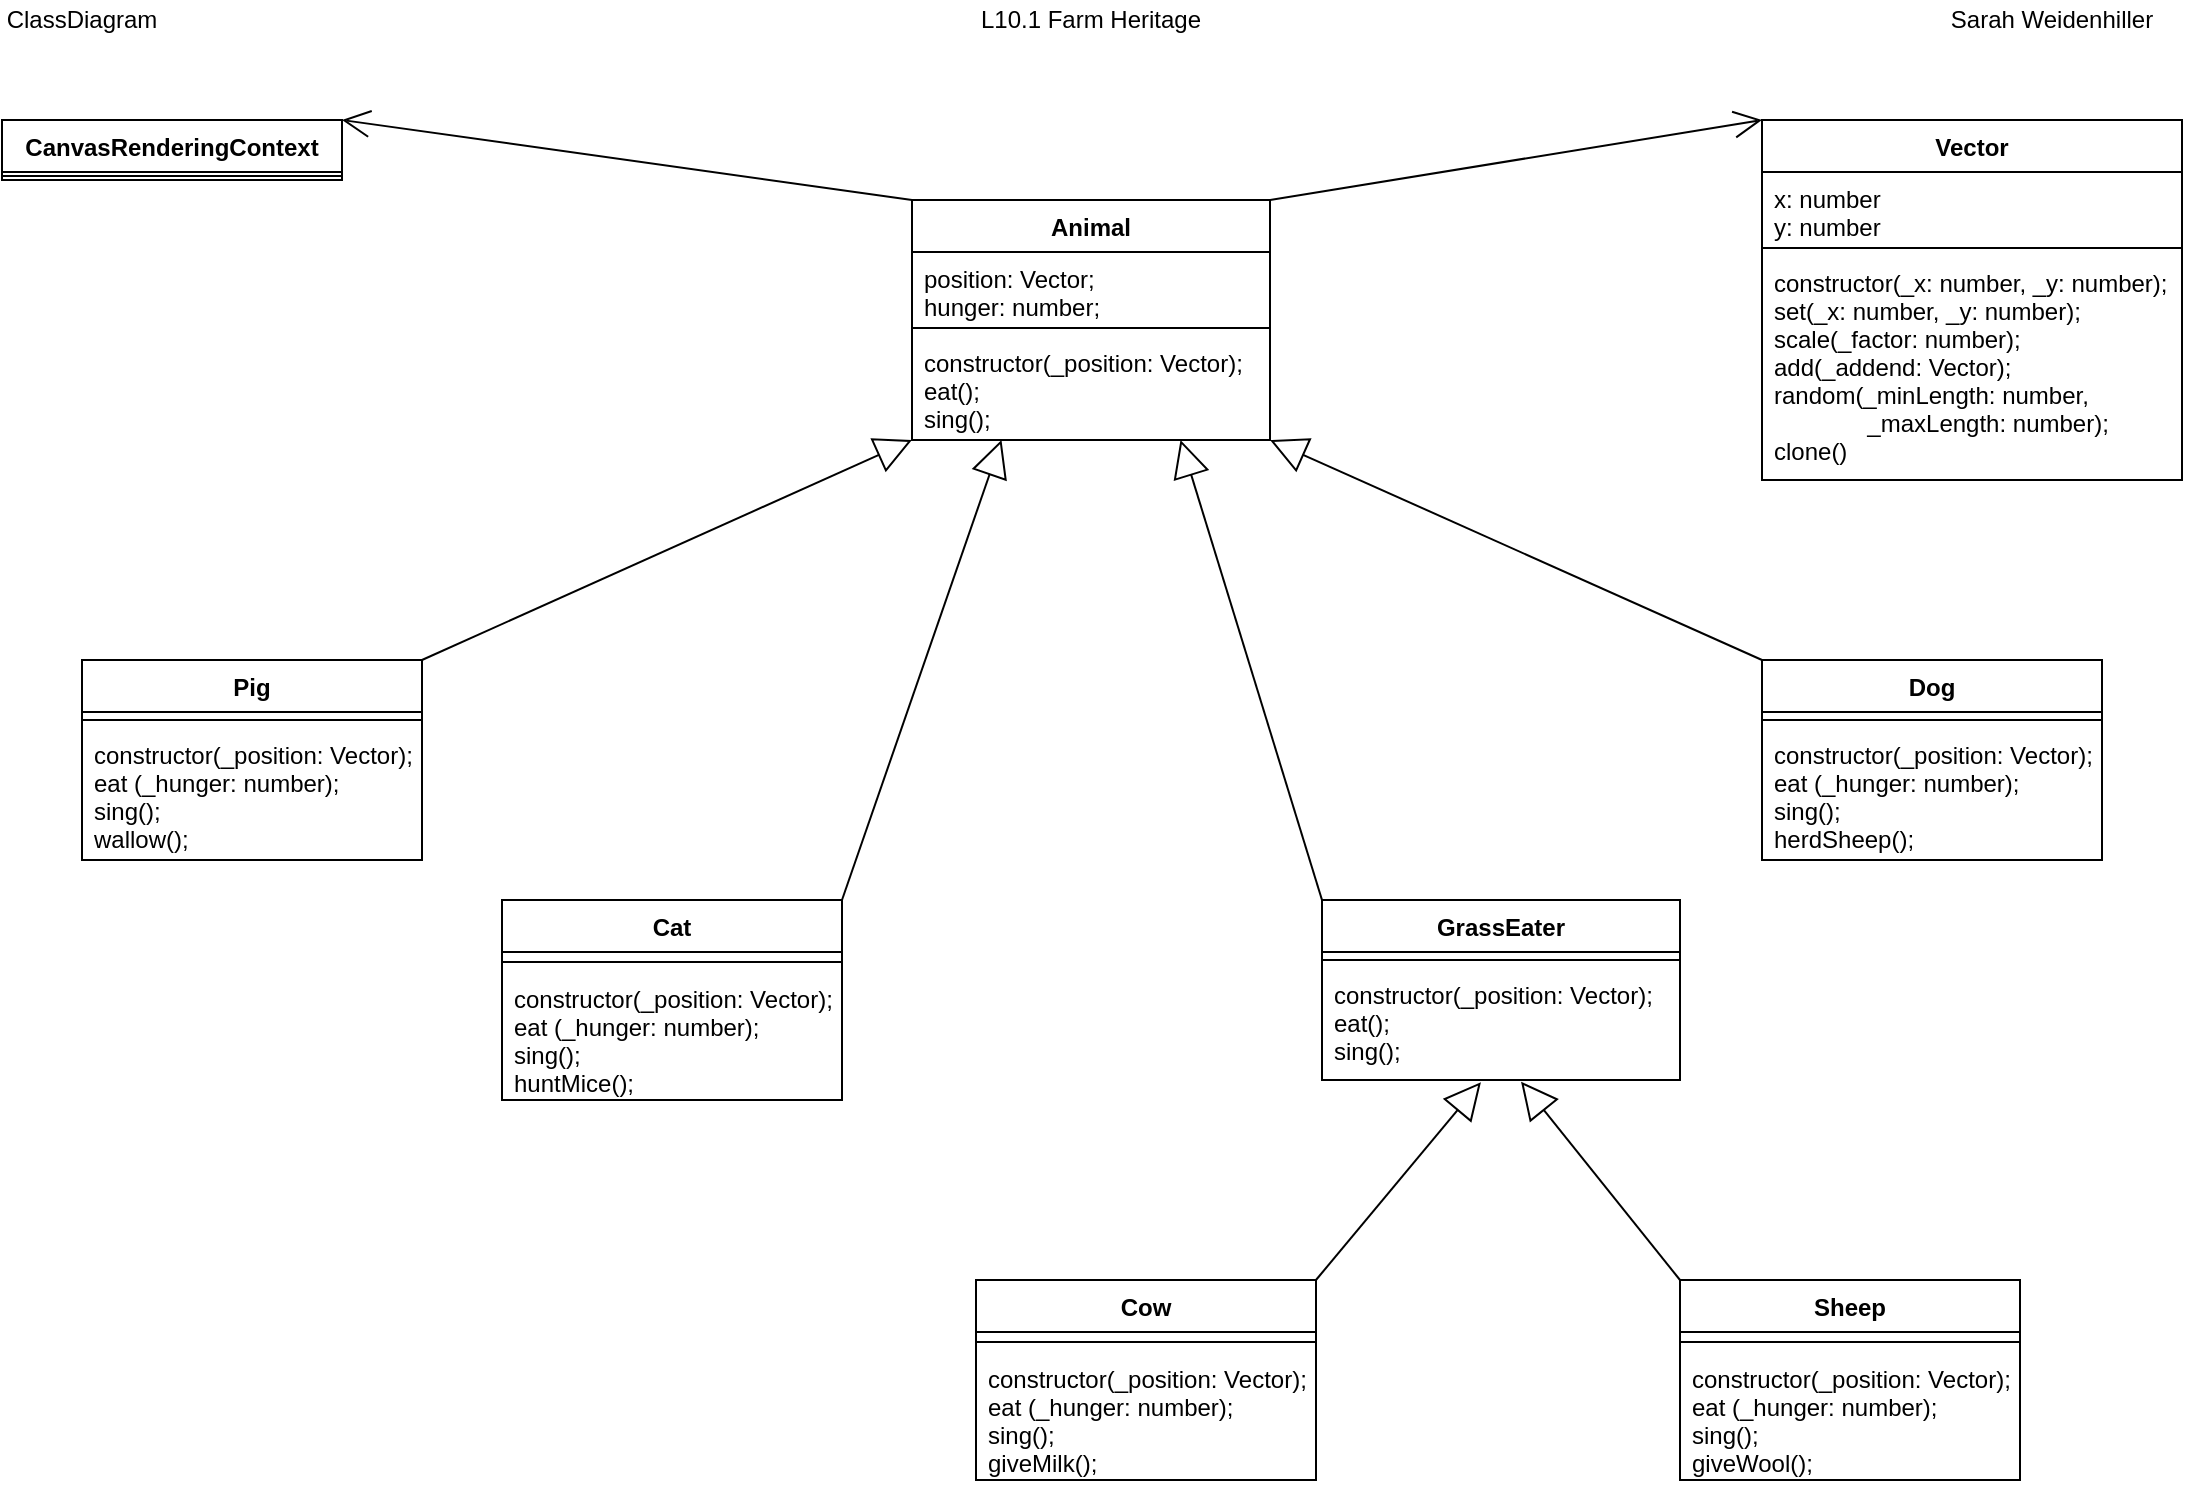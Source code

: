 <mxfile version="14.5.1" type="device" pages="3"><diagram id="-pEVSP2z8jmK03LYjJEQ" name="ClassDiagram"><mxGraphModel dx="1483" dy="867" grid="1" gridSize="10" guides="1" tooltips="1" connect="1" arrows="1" fold="1" page="1" pageScale="1" pageWidth="1169" pageHeight="827" math="0" shadow="0"><root><mxCell id="0"/><mxCell id="1" parent="0"/><mxCell id="JRJzx8I-hQj5pdmVDH4Z-11" value="ClassDiagram" style="text;html=1;strokeColor=none;fillColor=none;align=center;verticalAlign=middle;whiteSpace=wrap;rounded=0;" parent="1" vertex="1"><mxGeometry x="40" y="20" width="80" height="20" as="geometry"/></mxCell><mxCell id="JRJzx8I-hQj5pdmVDH4Z-12" value="Sarah Weidenhiller" style="text;html=1;strokeColor=none;fillColor=none;align=center;verticalAlign=middle;whiteSpace=wrap;rounded=0;" parent="1" vertex="1"><mxGeometry x="1010" y="20" width="110" height="20" as="geometry"/></mxCell><mxCell id="LYGxJL8vCs8QKi9YjPSA-1" value="CanvasRenderingContext" style="swimlane;fontStyle=1;align=center;verticalAlign=top;childLayout=stackLayout;horizontal=1;startSize=26;horizontalStack=0;resizeParent=1;resizeLast=0;collapsible=1;marginBottom=0;rounded=0;shadow=0;strokeWidth=1;" vertex="1" parent="1"><mxGeometry x="40" y="80" width="170" height="30" as="geometry"><mxRectangle x="220" y="120" width="160" height="26" as="alternateBounds"/></mxGeometry></mxCell><mxCell id="LYGxJL8vCs8QKi9YjPSA-2" value="" style="line;html=1;strokeWidth=1;align=left;verticalAlign=middle;spacingTop=-1;spacingLeft=3;spacingRight=3;rotatable=0;labelPosition=right;points=[];portConstraint=eastwest;" vertex="1" parent="LYGxJL8vCs8QKi9YjPSA-1"><mxGeometry y="26" width="170" height="4" as="geometry"/></mxCell><mxCell id="LYGxJL8vCs8QKi9YjPSA-3" value="Vector" style="swimlane;fontStyle=1;align=center;verticalAlign=top;childLayout=stackLayout;horizontal=1;startSize=26;horizontalStack=0;resizeParent=1;resizeLast=0;collapsible=1;marginBottom=0;rounded=0;shadow=0;strokeWidth=1;" vertex="1" parent="1"><mxGeometry x="920" y="80" width="210" height="180" as="geometry"><mxRectangle x="220" y="120" width="160" height="26" as="alternateBounds"/></mxGeometry></mxCell><mxCell id="LYGxJL8vCs8QKi9YjPSA-4" value="x: number&#10;y: number" style="text;align=left;verticalAlign=top;spacingLeft=4;spacingRight=4;overflow=hidden;rotatable=0;points=[[0,0.5],[1,0.5]];portConstraint=eastwest;" vertex="1" parent="LYGxJL8vCs8QKi9YjPSA-3"><mxGeometry y="26" width="210" height="34" as="geometry"/></mxCell><mxCell id="LYGxJL8vCs8QKi9YjPSA-5" value="" style="line;html=1;strokeWidth=1;align=left;verticalAlign=middle;spacingTop=-1;spacingLeft=3;spacingRight=3;rotatable=0;labelPosition=right;points=[];portConstraint=eastwest;" vertex="1" parent="LYGxJL8vCs8QKi9YjPSA-3"><mxGeometry y="60" width="210" height="8" as="geometry"/></mxCell><mxCell id="LYGxJL8vCs8QKi9YjPSA-6" value="constructor(_x: number, _y: number);&#10;set(_x: number, _y: number);&#10;scale(_factor: number);&#10;add(_addend: Vector);&#10;random(_minLength: number, &#10;              _maxLength: number);&#10;clone()" style="text;align=left;verticalAlign=top;spacingLeft=4;spacingRight=4;overflow=hidden;rotatable=0;points=[[0,0.5],[1,0.5]];portConstraint=eastwest;" vertex="1" parent="LYGxJL8vCs8QKi9YjPSA-3"><mxGeometry y="68" width="210" height="102" as="geometry"/></mxCell><mxCell id="LYGxJL8vCs8QKi9YjPSA-7" value="Animal" style="swimlane;fontStyle=1;align=center;verticalAlign=top;childLayout=stackLayout;horizontal=1;startSize=26;horizontalStack=0;resizeParent=1;resizeLast=0;collapsible=1;marginBottom=0;rounded=0;shadow=0;strokeWidth=1;" vertex="1" parent="1"><mxGeometry x="495" y="120" width="179" height="120" as="geometry"><mxRectangle x="220" y="120" width="160" height="26" as="alternateBounds"/></mxGeometry></mxCell><mxCell id="LYGxJL8vCs8QKi9YjPSA-8" value="position: Vector;&#10;hunger: number;" style="text;align=left;verticalAlign=top;spacingLeft=4;spacingRight=4;overflow=hidden;rotatable=0;points=[[0,0.5],[1,0.5]];portConstraint=eastwest;" vertex="1" parent="LYGxJL8vCs8QKi9YjPSA-7"><mxGeometry y="26" width="179" height="34" as="geometry"/></mxCell><mxCell id="LYGxJL8vCs8QKi9YjPSA-9" value="" style="line;html=1;strokeWidth=1;align=left;verticalAlign=middle;spacingTop=-1;spacingLeft=3;spacingRight=3;rotatable=0;labelPosition=right;points=[];portConstraint=eastwest;" vertex="1" parent="LYGxJL8vCs8QKi9YjPSA-7"><mxGeometry y="60" width="179" height="8" as="geometry"/></mxCell><mxCell id="LYGxJL8vCs8QKi9YjPSA-10" value="constructor(_position: Vector);&#10;eat();&#10;sing();" style="text;align=left;verticalAlign=top;spacingLeft=4;spacingRight=4;overflow=hidden;rotatable=0;points=[[0,0.5],[1,0.5]];portConstraint=eastwest;" vertex="1" parent="LYGxJL8vCs8QKi9YjPSA-7"><mxGeometry y="68" width="179" height="52" as="geometry"/></mxCell><mxCell id="LYGxJL8vCs8QKi9YjPSA-11" value="Pig" style="swimlane;fontStyle=1;align=center;verticalAlign=top;childLayout=stackLayout;horizontal=1;startSize=26;horizontalStack=0;resizeParent=1;resizeLast=0;collapsible=1;marginBottom=0;rounded=0;shadow=0;strokeWidth=1;" vertex="1" parent="1"><mxGeometry x="80" y="350" width="170" height="100" as="geometry"><mxRectangle x="220" y="120" width="160" height="26" as="alternateBounds"/></mxGeometry></mxCell><mxCell id="LYGxJL8vCs8QKi9YjPSA-12" value="" style="line;html=1;strokeWidth=1;align=left;verticalAlign=middle;spacingTop=-1;spacingLeft=3;spacingRight=3;rotatable=0;labelPosition=right;points=[];portConstraint=eastwest;" vertex="1" parent="LYGxJL8vCs8QKi9YjPSA-11"><mxGeometry y="26" width="170" height="8" as="geometry"/></mxCell><mxCell id="LYGxJL8vCs8QKi9YjPSA-13" value="constructor(_position: Vector);&#10;eat (_hunger: number);&#10;sing();&#10;wallow();" style="text;align=left;verticalAlign=top;spacingLeft=4;spacingRight=4;overflow=hidden;rotatable=0;points=[[0,0.5],[1,0.5]];portConstraint=eastwest;" vertex="1" parent="LYGxJL8vCs8QKi9YjPSA-11"><mxGeometry y="34" width="170" height="66" as="geometry"/></mxCell><mxCell id="LYGxJL8vCs8QKi9YjPSA-17" value="Dog" style="swimlane;fontStyle=1;align=center;verticalAlign=top;childLayout=stackLayout;horizontal=1;startSize=26;horizontalStack=0;resizeParent=1;resizeLast=0;collapsible=1;marginBottom=0;rounded=0;shadow=0;strokeWidth=1;" vertex="1" parent="1"><mxGeometry x="920" y="350" width="170" height="100" as="geometry"><mxRectangle x="220" y="120" width="160" height="26" as="alternateBounds"/></mxGeometry></mxCell><mxCell id="LYGxJL8vCs8QKi9YjPSA-18" value="" style="line;html=1;strokeWidth=1;align=left;verticalAlign=middle;spacingTop=-1;spacingLeft=3;spacingRight=3;rotatable=0;labelPosition=right;points=[];portConstraint=eastwest;" vertex="1" parent="LYGxJL8vCs8QKi9YjPSA-17"><mxGeometry y="26" width="170" height="8" as="geometry"/></mxCell><mxCell id="LYGxJL8vCs8QKi9YjPSA-19" value="constructor(_position: Vector);&#10;eat (_hunger: number);&#10;sing();&#10;herdSheep();" style="text;align=left;verticalAlign=top;spacingLeft=4;spacingRight=4;overflow=hidden;rotatable=0;points=[[0,0.5],[1,0.5]];portConstraint=eastwest;" vertex="1" parent="LYGxJL8vCs8QKi9YjPSA-17"><mxGeometry y="34" width="170" height="66" as="geometry"/></mxCell><mxCell id="LYGxJL8vCs8QKi9YjPSA-23" value="Cow" style="swimlane;fontStyle=1;align=center;verticalAlign=top;childLayout=stackLayout;horizontal=1;startSize=26;horizontalStack=0;resizeParent=1;resizeLast=0;collapsible=1;marginBottom=0;rounded=0;shadow=0;strokeWidth=1;" vertex="1" parent="1"><mxGeometry x="527" y="660" width="170" height="100" as="geometry"><mxRectangle x="220" y="120" width="160" height="26" as="alternateBounds"/></mxGeometry></mxCell><mxCell id="LYGxJL8vCs8QKi9YjPSA-25" value="" style="line;html=1;strokeWidth=1;align=left;verticalAlign=middle;spacingTop=-1;spacingLeft=3;spacingRight=3;rotatable=0;labelPosition=right;points=[];portConstraint=eastwest;" vertex="1" parent="LYGxJL8vCs8QKi9YjPSA-23"><mxGeometry y="26" width="170" height="10" as="geometry"/></mxCell><mxCell id="LYGxJL8vCs8QKi9YjPSA-26" value="constructor(_position: Vector);&#10;eat (_hunger: number);&#10;sing();&#10;giveMilk();" style="text;align=left;verticalAlign=top;spacingLeft=4;spacingRight=4;overflow=hidden;rotatable=0;points=[[0,0.5],[1,0.5]];portConstraint=eastwest;" vertex="1" parent="LYGxJL8vCs8QKi9YjPSA-23"><mxGeometry y="36" width="170" height="64" as="geometry"/></mxCell><mxCell id="LYGxJL8vCs8QKi9YjPSA-27" value="Sheep" style="swimlane;fontStyle=1;align=center;verticalAlign=top;childLayout=stackLayout;horizontal=1;startSize=26;horizontalStack=0;resizeParent=1;resizeLast=0;collapsible=1;marginBottom=0;rounded=0;shadow=0;strokeWidth=1;" vertex="1" parent="1"><mxGeometry x="879" y="660" width="170" height="100" as="geometry"><mxRectangle x="220" y="120" width="160" height="26" as="alternateBounds"/></mxGeometry></mxCell><mxCell id="LYGxJL8vCs8QKi9YjPSA-29" value="" style="line;html=1;strokeWidth=1;align=left;verticalAlign=middle;spacingTop=-1;spacingLeft=3;spacingRight=3;rotatable=0;labelPosition=right;points=[];portConstraint=eastwest;" vertex="1" parent="LYGxJL8vCs8QKi9YjPSA-27"><mxGeometry y="26" width="170" height="10" as="geometry"/></mxCell><mxCell id="LYGxJL8vCs8QKi9YjPSA-30" value="constructor(_position: Vector);&#10;eat (_hunger: number);&#10;sing();&#10;giveWool();" style="text;align=left;verticalAlign=top;spacingLeft=4;spacingRight=4;overflow=hidden;rotatable=0;points=[[0,0.5],[1,0.5]];portConstraint=eastwest;" vertex="1" parent="LYGxJL8vCs8QKi9YjPSA-27"><mxGeometry y="36" width="170" height="64" as="geometry"/></mxCell><mxCell id="LYGxJL8vCs8QKi9YjPSA-31" value="Cat" style="swimlane;fontStyle=1;align=center;verticalAlign=top;childLayout=stackLayout;horizontal=1;startSize=26;horizontalStack=0;resizeParent=1;resizeLast=0;collapsible=1;marginBottom=0;rounded=0;shadow=0;strokeWidth=1;" vertex="1" parent="1"><mxGeometry x="290" y="470" width="170" height="100" as="geometry"><mxRectangle x="220" y="120" width="160" height="26" as="alternateBounds"/></mxGeometry></mxCell><mxCell id="LYGxJL8vCs8QKi9YjPSA-32" value="" style="line;html=1;strokeWidth=1;align=left;verticalAlign=middle;spacingTop=-1;spacingLeft=3;spacingRight=3;rotatable=0;labelPosition=right;points=[];portConstraint=eastwest;" vertex="1" parent="LYGxJL8vCs8QKi9YjPSA-31"><mxGeometry y="26" width="170" height="10" as="geometry"/></mxCell><mxCell id="LYGxJL8vCs8QKi9YjPSA-33" value="constructor(_position: Vector);&#10;eat (_hunger: number);&#10;sing();&#10;huntMice();" style="text;align=left;verticalAlign=top;spacingLeft=4;spacingRight=4;overflow=hidden;rotatable=0;points=[[0,0.5],[1,0.5]];portConstraint=eastwest;" vertex="1" parent="LYGxJL8vCs8QKi9YjPSA-31"><mxGeometry y="36" width="170" height="64" as="geometry"/></mxCell><mxCell id="LYGxJL8vCs8QKi9YjPSA-34" value="" style="endArrow=open;endFill=1;endSize=12;html=1;exitX=0;exitY=0;exitDx=0;exitDy=0;entryX=1;entryY=0;entryDx=0;entryDy=0;" edge="1" parent="1" source="LYGxJL8vCs8QKi9YjPSA-7" target="LYGxJL8vCs8QKi9YjPSA-1"><mxGeometry width="160" relative="1" as="geometry"><mxPoint x="650" y="210" as="sourcePoint"/><mxPoint x="270" y="150" as="targetPoint"/></mxGeometry></mxCell><mxCell id="LYGxJL8vCs8QKi9YjPSA-35" value="" style="endArrow=open;endFill=1;endSize=12;html=1;exitX=1;exitY=0;exitDx=0;exitDy=0;entryX=0;entryY=0;entryDx=0;entryDy=0;" edge="1" parent="1" source="LYGxJL8vCs8QKi9YjPSA-7" target="LYGxJL8vCs8QKi9YjPSA-3"><mxGeometry width="160" relative="1" as="geometry"><mxPoint x="660" y="220" as="sourcePoint"/><mxPoint x="890" y="100" as="targetPoint"/></mxGeometry></mxCell><mxCell id="LYGxJL8vCs8QKi9YjPSA-36" value="" style="endArrow=block;endSize=16;endFill=0;html=1;exitX=0;exitY=0;exitDx=0;exitDy=0;entryX=1;entryY=1;entryDx=0;entryDy=0;" edge="1" parent="1" source="LYGxJL8vCs8QKi9YjPSA-17" target="LYGxJL8vCs8QKi9YjPSA-7"><mxGeometry width="160" relative="1" as="geometry"><mxPoint x="724.0" y="290.0" as="sourcePoint"/><mxPoint x="970" y="440.0" as="targetPoint"/></mxGeometry></mxCell><mxCell id="LYGxJL8vCs8QKi9YjPSA-37" value="" style="endArrow=block;endSize=16;endFill=0;html=1;exitX=1;exitY=0;exitDx=0;exitDy=0;entryX=0;entryY=1;entryDx=0;entryDy=0;" edge="1" parent="1" source="LYGxJL8vCs8QKi9YjPSA-11" target="LYGxJL8vCs8QKi9YjPSA-7"><mxGeometry width="160" relative="1" as="geometry"><mxPoint x="836" y="440.0" as="sourcePoint"/><mxPoint x="590.0" y="290.0" as="targetPoint"/></mxGeometry></mxCell><mxCell id="LYGxJL8vCs8QKi9YjPSA-39" value="" style="endArrow=block;endSize=16;endFill=0;html=1;entryX=0.75;entryY=1;entryDx=0;entryDy=0;exitX=0;exitY=0;exitDx=0;exitDy=0;" edge="1" parent="1" source="OaOnkmBvmySfRg2n85qu-1" target="LYGxJL8vCs8QKi9YjPSA-7"><mxGeometry width="160" relative="1" as="geometry"><mxPoint x="670" y="370" as="sourcePoint"/><mxPoint x="630" y="290" as="targetPoint"/></mxGeometry></mxCell><mxCell id="LYGxJL8vCs8QKi9YjPSA-40" value="" style="endArrow=block;endSize=16;endFill=0;html=1;entryX=0.25;entryY=1;entryDx=0;entryDy=0;exitX=1;exitY=0;exitDx=0;exitDy=0;" edge="1" parent="1" source="LYGxJL8vCs8QKi9YjPSA-31" target="LYGxJL8vCs8QKi9YjPSA-7"><mxGeometry width="160" relative="1" as="geometry"><mxPoint x="500" y="400" as="sourcePoint"/><mxPoint x="528" y="290" as="targetPoint"/></mxGeometry></mxCell><mxCell id="bCQFnhbGVQSu-ncTN0kG-1" value="L10.1 Farm Heritage" style="text;html=1;strokeColor=none;fillColor=none;align=center;verticalAlign=middle;whiteSpace=wrap;rounded=0;" vertex="1" parent="1"><mxGeometry x="527" y="20" width="115" height="20" as="geometry"/></mxCell><mxCell id="OaOnkmBvmySfRg2n85qu-1" value="GrassEater" style="swimlane;fontStyle=1;align=center;verticalAlign=top;childLayout=stackLayout;horizontal=1;startSize=26;horizontalStack=0;resizeParent=1;resizeLast=0;collapsible=1;marginBottom=0;rounded=0;shadow=0;strokeWidth=1;" vertex="1" parent="1"><mxGeometry x="700" y="470" width="179" height="90" as="geometry"><mxRectangle x="220" y="120" width="160" height="26" as="alternateBounds"/></mxGeometry></mxCell><mxCell id="OaOnkmBvmySfRg2n85qu-3" value="" style="line;html=1;strokeWidth=1;align=left;verticalAlign=middle;spacingTop=-1;spacingLeft=3;spacingRight=3;rotatable=0;labelPosition=right;points=[];portConstraint=eastwest;" vertex="1" parent="OaOnkmBvmySfRg2n85qu-1"><mxGeometry y="26" width="179" height="8" as="geometry"/></mxCell><mxCell id="OaOnkmBvmySfRg2n85qu-4" value="constructor(_position: Vector);&#10;eat();&#10;sing();" style="text;align=left;verticalAlign=top;spacingLeft=4;spacingRight=4;overflow=hidden;rotatable=0;points=[[0,0.5],[1,0.5]];portConstraint=eastwest;" vertex="1" parent="OaOnkmBvmySfRg2n85qu-1"><mxGeometry y="34" width="179" height="56" as="geometry"/></mxCell><mxCell id="OaOnkmBvmySfRg2n85qu-5" value="" style="endArrow=block;endSize=16;endFill=0;html=1;entryX=0.444;entryY=1.019;entryDx=0;entryDy=0;exitX=1;exitY=0;exitDx=0;exitDy=0;entryPerimeter=0;" edge="1" parent="1" source="LYGxJL8vCs8QKi9YjPSA-23" target="OaOnkmBvmySfRg2n85qu-4"><mxGeometry width="160" relative="1" as="geometry"><mxPoint x="550" y="610" as="sourcePoint"/><mxPoint x="629.75" y="370" as="targetPoint"/></mxGeometry></mxCell><mxCell id="OaOnkmBvmySfRg2n85qu-6" value="" style="endArrow=block;endSize=16;endFill=0;html=1;exitX=0;exitY=0;exitDx=0;exitDy=0;entryX=0.556;entryY=1.015;entryDx=0;entryDy=0;entryPerimeter=0;" edge="1" parent="1" source="LYGxJL8vCs8QKi9YjPSA-27" target="OaOnkmBvmySfRg2n85qu-4"><mxGeometry width="160" relative="1" as="geometry"><mxPoint x="480" y="500" as="sourcePoint"/><mxPoint x="820" y="571" as="targetPoint"/></mxGeometry></mxCell></root></mxGraphModel></diagram><diagram id="FBcOKxGUgI3v9NqiHtDh" name="AD - Main"><mxGraphModel dx="716" dy="419" grid="1" gridSize="10" guides="1" tooltips="1" connect="1" arrows="1" fold="1" page="1" pageScale="1" pageWidth="827" pageHeight="1169" math="0" shadow="0"><root><mxCell id="VHAn9l3s_D0PdciOUgkT-0"/><mxCell id="VHAn9l3s_D0PdciOUgkT-1" parent="VHAn9l3s_D0PdciOUgkT-0"/><mxCell id="VHAn9l3s_D0PdciOUgkT-2" value="" style="rounded=1;whiteSpace=wrap;html=1;fillColor=none;" parent="VHAn9l3s_D0PdciOUgkT-1" vertex="1"><mxGeometry x="370" y="340" width="280" height="600" as="geometry"/></mxCell><mxCell id="VHAn9l3s_D0PdciOUgkT-4" value="AD - Main" style="text;html=1;strokeColor=none;fillColor=none;align=center;verticalAlign=middle;whiteSpace=wrap;rounded=0;" parent="VHAn9l3s_D0PdciOUgkT-1" vertex="1"><mxGeometry x="40" y="20" width="60" height="20" as="geometry"/></mxCell><mxCell id="VHAn9l3s_D0PdciOUgkT-5" value="Sarah Weidenhiller" style="text;html=1;strokeColor=none;fillColor=none;align=center;verticalAlign=middle;whiteSpace=wrap;rounded=0;" parent="VHAn9l3s_D0PdciOUgkT-1" vertex="1"><mxGeometry x="690" y="20" width="110" height="20" as="geometry"/></mxCell><mxCell id="ggGteVp8RQ8I8eSOz1wQ-0" style="edgeStyle=orthogonalEdgeStyle;rounded=0;orthogonalLoop=1;jettySize=auto;html=1;exitX=0.5;exitY=1;exitDx=0;exitDy=0;" edge="1" parent="VHAn9l3s_D0PdciOUgkT-1" source="VHAn9l3s_D0PdciOUgkT-7" target="Thi1dwBb3azVstAaGUpp-1"><mxGeometry relative="1" as="geometry"/></mxCell><mxCell id="VHAn9l3s_D0PdciOUgkT-7" value="" style="ellipse;fillColor=#000000;strokeColor=none;" parent="VHAn9l3s_D0PdciOUgkT-1" vertex="1"><mxGeometry x="525" y="360" width="30" height="30" as="geometry"/></mxCell><mxCell id="VHAn9l3s_D0PdciOUgkT-23" value="handleLoad" style="text;html=1;strokeColor=none;fillColor=none;align=center;verticalAlign=middle;whiteSpace=wrap;rounded=0;" parent="VHAn9l3s_D0PdciOUgkT-1" vertex="1"><mxGeometry x="385" y="350" width="60" height="20" as="geometry"/></mxCell><mxCell id="VHAn9l3s_D0PdciOUgkT-26" value="" style="ellipse;html=1;shape=endState;fillColor=#000000;strokeColor=#000000;" parent="VHAn9l3s_D0PdciOUgkT-1" vertex="1"><mxGeometry x="525" y="900" width="30" height="30" as="geometry"/></mxCell><mxCell id="HlaC41jBSSTFb7CQXDKn-4" style="edgeStyle=orthogonalEdgeStyle;rounded=0;orthogonalLoop=1;jettySize=auto;html=1;exitX=0.5;exitY=1;exitDx=0;exitDy=0;entryX=0.5;entryY=0;entryDx=0;entryDy=0;" edge="1" parent="VHAn9l3s_D0PdciOUgkT-1" source="VHAn9l3s_D0PdciOUgkT-28" target="HlaC41jBSSTFb7CQXDKn-3"><mxGeometry relative="1" as="geometry"/></mxCell><mxCell id="VHAn9l3s_D0PdciOUgkT-28" value="let nextDayBtn: HTMLButtonElement =(&quot;nextDayBtn&quot;)" style="rounded=1;whiteSpace=wrap;html=1;fillColor=none;" parent="VHAn9l3s_D0PdciOUgkT-1" vertex="1"><mxGeometry x="470" y="750" width="140" height="50" as="geometry"/></mxCell><mxCell id="78slEilvC6Y9Q49sLd4E-2" style="edgeStyle=orthogonalEdgeStyle;rounded=0;orthogonalLoop=1;jettySize=auto;html=1;exitX=0.5;exitY=1;exitDx=0;exitDy=0;entryX=0.5;entryY=0;entryDx=0;entryDy=0;" parent="VHAn9l3s_D0PdciOUgkT-1" source="78slEilvC6Y9Q49sLd4E-0" target="78slEilvC6Y9Q49sLd4E-1" edge="1"><mxGeometry relative="1" as="geometry"/></mxCell><mxCell id="78slEilvC6Y9Q49sLd4E-0" value="" style="ellipse;fillColor=#000000;strokeColor=none;" parent="VHAn9l3s_D0PdciOUgkT-1" vertex="1"><mxGeometry x="180" y="90" width="30" height="30" as="geometry"/></mxCell><mxCell id="78slEilvC6Y9Q49sLd4E-4" style="edgeStyle=orthogonalEdgeStyle;rounded=0;orthogonalLoop=1;jettySize=auto;html=1;exitX=0.5;exitY=1;exitDx=0;exitDy=0;" parent="VHAn9l3s_D0PdciOUgkT-1" source="78slEilvC6Y9Q49sLd4E-1" target="78slEilvC6Y9Q49sLd4E-3" edge="1"><mxGeometry relative="1" as="geometry"/></mxCell><mxCell id="78slEilvC6Y9Q49sLd4E-1" value="add load Listener to window" style="rounded=1;whiteSpace=wrap;html=1;fillColor=none;" parent="VHAn9l3s_D0PdciOUgkT-1" vertex="1"><mxGeometry x="115" y="157.5" width="160" height="22.5" as="geometry"/></mxCell><mxCell id="ESFaDSQJOJLIOchM0lgi-0" style="edgeStyle=orthogonalEdgeStyle;rounded=0;orthogonalLoop=1;jettySize=auto;html=1;exitX=0.5;exitY=1;exitDx=0;exitDy=0;" edge="1" parent="VHAn9l3s_D0PdciOUgkT-1" source="78slEilvC6Y9Q49sLd4E-3" target="Thi1dwBb3azVstAaGUpp-4"><mxGeometry relative="1" as="geometry"/></mxCell><mxCell id="78slEilvC6Y9Q49sLd4E-3" value="&lt;span style=&quot;text-align: left&quot;&gt;let grass: number = 1250;&lt;br&gt;let grains: number = 300;&lt;br&gt;let catFood: number = 10;&lt;br&gt;let meat: number = 15;&lt;br&gt;let pigs: Pig;&lt;br&gt;let cows: Cow;&lt;br&gt;let sheeps: Sheep;&lt;br&gt;let cats: Cat;&lt;br&gt;let dogs: Dog;&lt;br&gt;let foodDiv: HTMLDivElement&amp;nbsp;= &quot;fooddiv&quot;;&lt;br&gt;&lt;/span&gt;" style="rounded=0;whiteSpace=wrap;html=1;" parent="VHAn9l3s_D0PdciOUgkT-1" vertex="1"><mxGeometry x="80" y="210" width="230" height="170" as="geometry"/></mxCell><mxCell id="xVvoRV9MLYN1zY3YkCay-1" style="edgeStyle=orthogonalEdgeStyle;rounded=0;orthogonalLoop=1;jettySize=auto;html=1;exitX=0.5;exitY=1;exitDx=0;exitDy=0;" edge="1" parent="VHAn9l3s_D0PdciOUgkT-1" source="Thi1dwBb3azVstAaGUpp-1" target="Thi1dwBb3azVstAaGUpp-12"><mxGeometry relative="1" as="geometry"/></mxCell><mxCell id="Thi1dwBb3azVstAaGUpp-1" value="FoodDiv.innerHTML =&lt;br&gt;write food types and amount of the type" style="rounded=1;whiteSpace=wrap;html=1;fillColor=none;" parent="VHAn9l3s_D0PdciOUgkT-1" vertex="1"><mxGeometry x="465" y="420" width="150" height="60" as="geometry"/></mxCell><mxCell id="Thi1dwBb3azVstAaGUpp-4" value="" style="ellipse;html=1;shape=endState;fillColor=#000000;strokeColor=#000000;" parent="VHAn9l3s_D0PdciOUgkT-1" vertex="1"><mxGeometry x="180" y="410" width="30" height="30" as="geometry"/></mxCell><mxCell id="Thi1dwBb3azVstAaGUpp-6" value="handleLoad" style="shape=mxgraph.uml25.behaviorAction;html=1;rounded=1;absoluteArcSize=1;arcSize=10;align=left;spacingLeft=5;fillColor=none;" parent="VHAn9l3s_D0PdciOUgkT-1" vertex="1"><mxGeometry x="380" y="157.5" width="150" height="52.5" as="geometry"/></mxCell><mxCell id="Thi1dwBb3azVstAaGUpp-8" style="edgeStyle=orthogonalEdgeStyle;rounded=0;orthogonalLoop=1;jettySize=auto;html=1;exitX=0;exitY=0;exitDx=35;exitDy=40;exitPerimeter=0;" parent="VHAn9l3s_D0PdciOUgkT-1" target="Thi1dwBb3azVstAaGUpp-6" edge="1"><mxGeometry relative="1" as="geometry"><mxPoint x="455" y="120" as="sourcePoint"/></mxGeometry></mxCell><mxCell id="Thi1dwBb3azVstAaGUpp-9" value="" style="ellipse;html=1;shape=endState;fillColor=#000000;strokeColor=#000000;" parent="VHAn9l3s_D0PdciOUgkT-1" vertex="1"><mxGeometry x="439.369" y="250" width="30" height="30" as="geometry"/></mxCell><mxCell id="Thi1dwBb3azVstAaGUpp-10" style="edgeStyle=orthogonalEdgeStyle;rounded=0;orthogonalLoop=1;jettySize=auto;html=1;exitX=0.49;exitY=0.993;exitDx=0;exitDy=0;entryX=0.5;entryY=0;entryDx=0;entryDy=0;exitPerimeter=0;" parent="VHAn9l3s_D0PdciOUgkT-1" source="Thi1dwBb3azVstAaGUpp-6" target="Thi1dwBb3azVstAaGUpp-9" edge="1"><mxGeometry relative="1" as="geometry"><mxPoint x="454.33" y="235" as="sourcePoint"/><mxPoint x="454.33" y="275" as="targetPoint"/></mxGeometry></mxCell><mxCell id="Thi1dwBb3azVstAaGUpp-12" value="createAnimals" style="shape=mxgraph.uml25.behaviorAction;html=1;rounded=1;absoluteArcSize=1;arcSize=10;align=left;spacingLeft=5;fillColor=none;" parent="VHAn9l3s_D0PdciOUgkT-1" vertex="1"><mxGeometry x="460" y="510" width="160" height="50" as="geometry"/></mxCell><mxCell id="Thi1dwBb3azVstAaGUpp-14" value="foodUpdate" style="shape=mxgraph.uml25.behaviorAction;html=1;rounded=1;absoluteArcSize=1;arcSize=10;align=left;spacingLeft=5;fillColor=none;" parent="VHAn9l3s_D0PdciOUgkT-1" vertex="1"><mxGeometry x="468.75" y="670" width="142.5" height="50" as="geometry"/></mxCell><mxCell id="Thi1dwBb3azVstAaGUpp-18" style="edgeStyle=orthogonalEdgeStyle;rounded=0;orthogonalLoop=1;jettySize=auto;html=1;entryX=0.5;entryY=0;entryDx=0;entryDy=0;exitX=0.497;exitY=0.993;exitDx=0;exitDy=0;exitPerimeter=0;" parent="VHAn9l3s_D0PdciOUgkT-1" target="VHAn9l3s_D0PdciOUgkT-28" edge="1" source="Thi1dwBb3azVstAaGUpp-14"><mxGeometry relative="1" as="geometry"><mxPoint x="540" y="730" as="sourcePoint"/><mxPoint x="539.33" y="860" as="targetPoint"/></mxGeometry></mxCell><mxCell id="Thi1dwBb3azVstAaGUpp-25" value="nextDay" style="shape=mxgraph.uml25.behaviorAction;html=1;rounded=1;absoluteArcSize=1;arcSize=10;align=left;spacingLeft=5;fillColor=none;" parent="VHAn9l3s_D0PdciOUgkT-1" vertex="1"><mxGeometry x="590" y="157.5" width="130" height="52.5" as="geometry"/></mxCell><mxCell id="Thi1dwBb3azVstAaGUpp-26" style="edgeStyle=orthogonalEdgeStyle;rounded=0;orthogonalLoop=1;jettySize=auto;html=1;exitX=0;exitY=0;exitDx=35;exitDy=40;exitPerimeter=0;" parent="VHAn9l3s_D0PdciOUgkT-1" target="Thi1dwBb3azVstAaGUpp-25" edge="1"><mxGeometry relative="1" as="geometry"><mxPoint x="655" y="120" as="sourcePoint"/></mxGeometry></mxCell><mxCell id="Thi1dwBb3azVstAaGUpp-28" value="" style="ellipse;html=1;shape=endState;fillColor=#000000;strokeColor=#000000;" parent="VHAn9l3s_D0PdciOUgkT-1" vertex="1"><mxGeometry x="639.369" y="250" width="30" height="30" as="geometry"/></mxCell><mxCell id="Thi1dwBb3azVstAaGUpp-29" style="edgeStyle=orthogonalEdgeStyle;rounded=0;orthogonalLoop=1;jettySize=auto;html=1;exitX=0.49;exitY=0.993;exitDx=0;exitDy=0;entryX=0.5;entryY=0;entryDx=0;entryDy=0;exitPerimeter=0;" parent="VHAn9l3s_D0PdciOUgkT-1" source="Thi1dwBb3azVstAaGUpp-25" target="Thi1dwBb3azVstAaGUpp-28" edge="1"><mxGeometry relative="1" as="geometry"><mxPoint x="654.33" y="235" as="sourcePoint"/><mxPoint x="654.33" y="275" as="targetPoint"/></mxGeometry></mxCell><mxCell id="p7ddo9_2xJmszUq6DwZM-4" value="" style="rounded=1;whiteSpace=wrap;html=1;fillColor=none;" parent="VHAn9l3s_D0PdciOUgkT-1" vertex="1"><mxGeometry x="1750" y="79.17" width="270" height="670.83" as="geometry"/></mxCell><mxCell id="p7ddo9_2xJmszUq6DwZM-5" value="doSpecialAction" style="text;html=1;strokeColor=none;fillColor=none;align=center;verticalAlign=middle;whiteSpace=wrap;rounded=0;" parent="VHAn9l3s_D0PdciOUgkT-1" vertex="1"><mxGeometry x="1764.09" y="90" width="90" height="20" as="geometry"/></mxCell><mxCell id="p7ddo9_2xJmszUq6DwZM-8" value="" style="ellipse;html=1;shape=endState;fillColor=#000000;strokeColor=#000000;" parent="VHAn9l3s_D0PdciOUgkT-1" vertex="1"><mxGeometry x="1907.87" y="709.58" width="30" height="30" as="geometry"/></mxCell><mxCell id="p7ddo9_2xJmszUq6DwZM-9" style="edgeStyle=orthogonalEdgeStyle;rounded=0;orthogonalLoop=1;jettySize=auto;html=1;exitX=0.5;exitY=1;exitDx=0;exitDy=0;" parent="VHAn9l3s_D0PdciOUgkT-1" source="p7ddo9_2xJmszUq6DwZM-10" target="8SAzDpWl6CQmZpBJA1pu-1" edge="1"><mxGeometry relative="1" as="geometry"><mxPoint x="1925" y="159.17" as="targetPoint"/></mxGeometry></mxCell><mxCell id="p7ddo9_2xJmszUq6DwZM-10" value="" style="ellipse;fillColor=#000000;strokeColor=none;" parent="VHAn9l3s_D0PdciOUgkT-1" vertex="1"><mxGeometry x="1910" y="89.17" width="30" height="30" as="geometry"/></mxCell><mxCell id="p7ddo9_2xJmszUq6DwZM-13" style="edgeStyle=orthogonalEdgeStyle;rounded=0;orthogonalLoop=1;jettySize=auto;html=1;exitX=0.5;exitY=1;exitDx=0;exitDy=0;" parent="VHAn9l3s_D0PdciOUgkT-1" source="p7ddo9_2xJmszUq6DwZM-4" target="p7ddo9_2xJmszUq6DwZM-4" edge="1"><mxGeometry relative="1" as="geometry"/></mxCell><mxCell id="1m5qeg3gnsWKIX0MZd-D-3" value="" style="rounded=1;whiteSpace=wrap;html=1;fillColor=none;" parent="VHAn9l3s_D0PdciOUgkT-1" vertex="1"><mxGeometry x="2120" y="360" width="220" height="535.42" as="geometry"/></mxCell><mxCell id="1m5qeg3gnsWKIX0MZd-D-4" value="nextDay" style="text;html=1;strokeColor=none;fillColor=none;align=center;verticalAlign=middle;whiteSpace=wrap;rounded=0;" parent="VHAn9l3s_D0PdciOUgkT-1" vertex="1"><mxGeometry x="2135.25" y="365.42" width="60" height="20" as="geometry"/></mxCell><mxCell id="1m5qeg3gnsWKIX0MZd-D-24" style="edgeStyle=orthogonalEdgeStyle;rounded=0;orthogonalLoop=1;jettySize=auto;html=1;exitX=0.5;exitY=1;exitDx=0;exitDy=0;entryX=0.5;entryY=0;entryDx=0;entryDy=0;" parent="VHAn9l3s_D0PdciOUgkT-1" source="1m5qeg3gnsWKIX0MZd-D-6" target="1m5qeg3gnsWKIX0MZd-D-23" edge="1"><mxGeometry relative="1" as="geometry"/></mxCell><mxCell id="1m5qeg3gnsWKIX0MZd-D-6" value="prompt(&quot;buy more foodtype&quot;)" style="rounded=1;whiteSpace=wrap;html=1;fillColor=none;" parent="VHAn9l3s_D0PdciOUgkT-1" vertex="1"><mxGeometry x="2180.25" y="765.42" width="140" height="50" as="geometry"/></mxCell><mxCell id="1m5qeg3gnsWKIX0MZd-D-7" value="" style="ellipse;html=1;shape=endState;fillColor=#000000;strokeColor=#000000;" parent="VHAn9l3s_D0PdciOUgkT-1" vertex="1"><mxGeometry x="2135.25" y="675.42" width="30" height="30" as="geometry"/></mxCell><mxCell id="1m5qeg3gnsWKIX0MZd-D-12" style="edgeStyle=orthogonalEdgeStyle;rounded=0;orthogonalLoop=1;jettySize=auto;html=1;exitX=0.5;exitY=1;exitDx=0;exitDy=0;" parent="VHAn9l3s_D0PdciOUgkT-1" source="1m5qeg3gnsWKIX0MZd-D-3" target="1m5qeg3gnsWKIX0MZd-D-3" edge="1"><mxGeometry relative="1" as="geometry"/></mxCell><mxCell id="1m5qeg3gnsWKIX0MZd-D-21" value="&lt;span style=&quot;color: rgb(0 , 0 , 0) ; font-family: &amp;#34;helvetica&amp;#34; ; font-size: 11px ; font-style: normal ; font-weight: 400 ; letter-spacing: normal ; text-align: center ; text-indent: 0px ; text-transform: none ; word-spacing: 0px ; background-color: rgb(255 , 255 , 255) ; display: inline ; float: none&quot;&gt;[ foodAmount &amp;lt;= animal.hunger ]&lt;/span&gt;" style="edgeStyle=orthogonalEdgeStyle;rounded=0;orthogonalLoop=1;jettySize=auto;html=1;exitX=0.5;exitY=1;exitDx=0;exitDy=0;" parent="VHAn9l3s_D0PdciOUgkT-1" source="1m5qeg3gnsWKIX0MZd-D-15" target="1m5qeg3gnsWKIX0MZd-D-6" edge="1"><mxGeometry relative="1" as="geometry"/></mxCell><mxCell id="1m5qeg3gnsWKIX0MZd-D-22" style="edgeStyle=orthogonalEdgeStyle;rounded=0;orthogonalLoop=1;jettySize=auto;html=1;exitX=0;exitY=0.5;exitDx=0;exitDy=0;" parent="VHAn9l3s_D0PdciOUgkT-1" source="1m5qeg3gnsWKIX0MZd-D-15" target="1m5qeg3gnsWKIX0MZd-D-7" edge="1"><mxGeometry relative="1" as="geometry"/></mxCell><mxCell id="1m5qeg3gnsWKIX0MZd-D-15" value="" style="rhombus;fillColor=none;" parent="VHAn9l3s_D0PdciOUgkT-1" vertex="1"><mxGeometry x="2235.25" y="675.42" width="30" height="30" as="geometry"/></mxCell><mxCell id="1m5qeg3gnsWKIX0MZd-D-23" value="" style="ellipse;html=1;shape=endState;fillColor=#000000;strokeColor=#000000;" parent="VHAn9l3s_D0PdciOUgkT-1" vertex="1"><mxGeometry x="2235.25" y="855.42" width="30" height="30" as="geometry"/></mxCell><mxCell id="Ib4NSA1749tut2aYSp3z-0" value="load" style="html=1;shape=mxgraph.infographic.ribbonSimple;notch1=20;notch2=0;align=center;verticalAlign=middle;fontSize=14;fontStyle=0;fillColor=#FFFFFF;flipH=0;spacingRight=0;spacingLeft=14;" vertex="1" parent="VHAn9l3s_D0PdciOUgkT-1"><mxGeometry x="415" y="80" width="80" height="40" as="geometry"/></mxCell><mxCell id="Ib4NSA1749tut2aYSp3z-3" value="click on &lt;br&gt;button" style="html=1;shape=mxgraph.infographic.ribbonSimple;notch1=20;notch2=0;align=center;verticalAlign=middle;fontSize=14;fontStyle=0;fillColor=#FFFFFF;flipH=0;spacingRight=0;spacingLeft=14;" vertex="1" parent="VHAn9l3s_D0PdciOUgkT-1"><mxGeometry x="610" y="80" width="90" height="40" as="geometry"/></mxCell><mxCell id="HlaC41jBSSTFb7CQXDKn-0" value="doSpecialAction" style="shape=mxgraph.uml25.behaviorAction;html=1;rounded=1;absoluteArcSize=1;arcSize=10;align=left;spacingLeft=5;fillColor=none;" vertex="1" parent="VHAn9l3s_D0PdciOUgkT-1"><mxGeometry x="457.5" y="590" width="165" height="50" as="geometry"/></mxCell><mxCell id="HlaC41jBSSTFb7CQXDKn-1" value="" style="endArrow=classic;html=1;" edge="1" parent="VHAn9l3s_D0PdciOUgkT-1" source="Thi1dwBb3azVstAaGUpp-12" target="HlaC41jBSSTFb7CQXDKn-0"><mxGeometry width="50" height="50" relative="1" as="geometry"><mxPoint x="270" y="730" as="sourcePoint"/><mxPoint x="320" y="680" as="targetPoint"/></mxGeometry></mxCell><mxCell id="HlaC41jBSSTFb7CQXDKn-2" value="" style="endArrow=classic;html=1;" edge="1" parent="VHAn9l3s_D0PdciOUgkT-1" source="HlaC41jBSSTFb7CQXDKn-0" target="Thi1dwBb3azVstAaGUpp-14"><mxGeometry width="50" height="50" relative="1" as="geometry"><mxPoint x="530" y="650" as="sourcePoint"/><mxPoint x="320" y="680" as="targetPoint"/></mxGeometry></mxCell><mxCell id="ESFaDSQJOJLIOchM0lgi-1" style="edgeStyle=orthogonalEdgeStyle;rounded=0;orthogonalLoop=1;jettySize=auto;html=1;exitX=0.5;exitY=1;exitDx=0;exitDy=0;entryX=0.5;entryY=0;entryDx=0;entryDy=0;" edge="1" parent="VHAn9l3s_D0PdciOUgkT-1" source="HlaC41jBSSTFb7CQXDKn-3" target="VHAn9l3s_D0PdciOUgkT-26"><mxGeometry relative="1" as="geometry"/></mxCell><mxCell id="HlaC41jBSSTFb7CQXDKn-3" value="nextDay.addEventListener&lt;br&gt;(&quot;click&quot;, nextDay)" style="rounded=1;whiteSpace=wrap;html=1;fillColor=none;" vertex="1" parent="VHAn9l3s_D0PdciOUgkT-1"><mxGeometry x="465" y="830" width="150" height="40" as="geometry"/></mxCell><mxCell id="ESFaDSQJOJLIOchM0lgi-2" value="" style="rounded=1;whiteSpace=wrap;html=1;fillColor=none;" vertex="1" parent="VHAn9l3s_D0PdciOUgkT-1"><mxGeometry x="890" y="50" width="620" height="1100" as="geometry"/></mxCell><mxCell id="ESFaDSQJOJLIOchM0lgi-3" value="createAnimals" style="text;html=1;strokeColor=none;fillColor=none;align=left;verticalAlign=middle;whiteSpace=wrap;rounded=0;" vertex="1" parent="VHAn9l3s_D0PdciOUgkT-1"><mxGeometry x="925" y="64.17" width="50" height="25" as="geometry"/></mxCell><mxCell id="ESFaDSQJOJLIOchM0lgi-4" style="edgeStyle=orthogonalEdgeStyle;rounded=0;orthogonalLoop=1;jettySize=auto;html=1;exitX=0.5;exitY=1;exitDx=0;exitDy=0;entryX=0.5;entryY=0;entryDx=0;entryDy=0;" edge="1" parent="VHAn9l3s_D0PdciOUgkT-1" source="ESFaDSQJOJLIOchM0lgi-5" target="ESFaDSQJOJLIOchM0lgi-7"><mxGeometry relative="1" as="geometry"/></mxCell><mxCell id="ESFaDSQJOJLIOchM0lgi-5" value="" style="ellipse;fillColor=#000000;strokeColor=none;" vertex="1" parent="VHAn9l3s_D0PdciOUgkT-1"><mxGeometry x="1090.99" y="90" width="30" height="30" as="geometry"/></mxCell><mxCell id="3G4yNFM-xWanSCNZF80e-68" style="edgeStyle=orthogonalEdgeStyle;rounded=0;orthogonalLoop=1;jettySize=auto;html=1;exitX=0.5;exitY=1;exitDx=0;exitDy=0;entryX=0.5;entryY=0;entryDx=0;entryDy=0;" edge="1" parent="VHAn9l3s_D0PdciOUgkT-1" source="ESFaDSQJOJLIOchM0lgi-7" target="3G4yNFM-xWanSCNZF80e-67"><mxGeometry relative="1" as="geometry"><mxPoint x="1106" y="170" as="targetPoint"/></mxGeometry></mxCell><mxCell id="ESFaDSQJOJLIOchM0lgi-7" value="for i: number = 0; i &amp;lt; 1; i++" style="rounded=0;whiteSpace=wrap;html=1;" vertex="1" parent="VHAn9l3s_D0PdciOUgkT-1"><mxGeometry x="1025.99" y="140" width="160" height="20" as="geometry"/></mxCell><mxCell id="ESFaDSQJOJLIOchM0lgi-8" style="edgeStyle=orthogonalEdgeStyle;rounded=0;orthogonalLoop=1;jettySize=auto;html=1;exitX=0.5;exitY=1;exitDx=0;exitDy=0;" edge="1" parent="VHAn9l3s_D0PdciOUgkT-1" source="ESFaDSQJOJLIOchM0lgi-9" target="ESFaDSQJOJLIOchM0lgi-13"><mxGeometry relative="1" as="geometry"><mxPoint x="1015" y="270" as="targetPoint"/></mxGeometry></mxCell><mxCell id="ESFaDSQJOJLIOchM0lgi-9" value="x: number = 10&lt;br&gt;y: number = 200" style="rounded=0;whiteSpace=wrap;html=1;" vertex="1" parent="VHAn9l3s_D0PdciOUgkT-1"><mxGeometry x="965" y="220" width="100" height="30" as="geometry"/></mxCell><mxCell id="ESFaDSQJOJLIOchM0lgi-12" style="edgeStyle=orthogonalEdgeStyle;rounded=0;orthogonalLoop=1;jettySize=auto;html=1;exitX=0.5;exitY=1;exitDx=0;exitDy=0;" edge="1" parent="VHAn9l3s_D0PdciOUgkT-1" source="ESFaDSQJOJLIOchM0lgi-13" target="ESFaDSQJOJLIOchM0lgi-15"><mxGeometry relative="1" as="geometry"/></mxCell><mxCell id="ESFaDSQJOJLIOchM0lgi-13" value="let div: HTMLDivElement;&lt;br&gt;let position: Vector (x, y);&lt;br&gt;pig: Pig = newPig (position);" style="rounded=0;whiteSpace=wrap;html=1;" vertex="1" parent="VHAn9l3s_D0PdciOUgkT-1"><mxGeometry x="935" y="270" width="160" height="50" as="geometry"/></mxCell><mxCell id="u5ghpw6SwEGHh24XO5DJ-0" style="edgeStyle=orthogonalEdgeStyle;rounded=0;orthogonalLoop=1;jettySize=auto;html=1;exitX=0.5;exitY=1;exitDx=0;exitDy=0;" edge="1" parent="VHAn9l3s_D0PdciOUgkT-1" source="ESFaDSQJOJLIOchM0lgi-15" target="WIftsppqwdtyrYY-nfT4-0"><mxGeometry relative="1" as="geometry"/></mxCell><mxCell id="ESFaDSQJOJLIOchM0lgi-15" value="pig.sing()" style="rounded=1;whiteSpace=wrap;html=1;fillColor=none;" vertex="1" parent="VHAn9l3s_D0PdciOUgkT-1"><mxGeometry x="985" y="340" width="60" height="20" as="geometry"/></mxCell><mxCell id="3G4yNFM-xWanSCNZF80e-72" style="edgeStyle=orthogonalEdgeStyle;rounded=0;orthogonalLoop=1;jettySize=auto;html=1;exitX=1;exitY=0.5;exitDx=0;exitDy=0;entryX=0.5;entryY=1;entryDx=0;entryDy=0;" edge="1" parent="VHAn9l3s_D0PdciOUgkT-1" source="ESFaDSQJOJLIOchM0lgi-17" target="3G4yNFM-xWanSCNZF80e-67"><mxGeometry relative="1" as="geometry"><mxPoint x="1106" y="240" as="targetPoint"/><Array as="points"><mxPoint x="1106" y="510"/></Array></mxGeometry></mxCell><mxCell id="ESFaDSQJOJLIOchM0lgi-17" value="pigs.push(pig)" style="rounded=1;whiteSpace=wrap;html=1;fillColor=none;" vertex="1" parent="VHAn9l3s_D0PdciOUgkT-1"><mxGeometry x="965" y="500.0" width="100" height="20" as="geometry"/></mxCell><mxCell id="3G4yNFM-xWanSCNZF80e-77" style="edgeStyle=orthogonalEdgeStyle;rounded=0;orthogonalLoop=1;jettySize=auto;html=1;exitX=0.5;exitY=1;exitDx=0;exitDy=0;entryX=0.5;entryY=0;entryDx=0;entryDy=0;" edge="1" parent="VHAn9l3s_D0PdciOUgkT-1" source="ESFaDSQJOJLIOchM0lgi-19" target="3G4yNFM-xWanSCNZF80e-76"><mxGeometry relative="1" as="geometry"/></mxCell><mxCell id="ESFaDSQJOJLIOchM0lgi-19" value="for i: number = 0; i &amp;lt; 1; i++" style="rounded=0;whiteSpace=wrap;html=1;" vertex="1" parent="VHAn9l3s_D0PdciOUgkT-1"><mxGeometry x="1025.99" y="540" width="160" height="20" as="geometry"/></mxCell><mxCell id="RKjf9UAlPMvQ3M8HtUsS-0" style="edgeStyle=orthogonalEdgeStyle;rounded=0;orthogonalLoop=1;jettySize=auto;html=1;exitX=0.5;exitY=1;exitDx=0;exitDy=0;entryX=0.5;entryY=0;entryDx=0;entryDy=0;" edge="1" parent="VHAn9l3s_D0PdciOUgkT-1" source="ESFaDSQJOJLIOchM0lgi-21" target="ESFaDSQJOJLIOchM0lgi-25"><mxGeometry relative="1" as="geometry"/></mxCell><mxCell id="ESFaDSQJOJLIOchM0lgi-21" value="x: number = 120&lt;br&gt;y: number = 200" style="rounded=0;whiteSpace=wrap;html=1;" vertex="1" parent="VHAn9l3s_D0PdciOUgkT-1"><mxGeometry x="955" y="614.17" width="100" height="30" as="geometry"/></mxCell><mxCell id="ESFaDSQJOJLIOchM0lgi-24" style="edgeStyle=orthogonalEdgeStyle;rounded=0;orthogonalLoop=1;jettySize=auto;html=1;exitX=0.5;exitY=1;exitDx=0;exitDy=0;" edge="1" parent="VHAn9l3s_D0PdciOUgkT-1" source="ESFaDSQJOJLIOchM0lgi-25" target="ESFaDSQJOJLIOchM0lgi-27"><mxGeometry relative="1" as="geometry"/></mxCell><mxCell id="ESFaDSQJOJLIOchM0lgi-25" value="let div: HTMLDivElement;&lt;br&gt;let position: Vector (x, y);&lt;br&gt;cow: Cow = newCow (position);" style="rounded=0;whiteSpace=wrap;html=1;" vertex="1" parent="VHAn9l3s_D0PdciOUgkT-1"><mxGeometry x="915" y="664.17" width="180" height="50" as="geometry"/></mxCell><mxCell id="3G4yNFM-xWanSCNZF80e-2" style="edgeStyle=orthogonalEdgeStyle;rounded=0;orthogonalLoop=1;jettySize=auto;html=1;exitX=0.5;exitY=1;exitDx=0;exitDy=0;entryX=0.5;entryY=0;entryDx=0;entryDy=0;" edge="1" parent="VHAn9l3s_D0PdciOUgkT-1" source="ESFaDSQJOJLIOchM0lgi-27" target="3G4yNFM-xWanSCNZF80e-0"><mxGeometry relative="1" as="geometry"/></mxCell><mxCell id="ESFaDSQJOJLIOchM0lgi-27" value="cow.sing()" style="rounded=1;whiteSpace=wrap;html=1;fillColor=none;" vertex="1" parent="VHAn9l3s_D0PdciOUgkT-1"><mxGeometry x="975" y="734.17" width="60" height="20" as="geometry"/></mxCell><mxCell id="3G4yNFM-xWanSCNZF80e-78" style="edgeStyle=orthogonalEdgeStyle;rounded=0;orthogonalLoop=1;jettySize=auto;html=1;exitX=1;exitY=0.5;exitDx=0;exitDy=0;entryX=0.5;entryY=1;entryDx=0;entryDy=0;" edge="1" parent="VHAn9l3s_D0PdciOUgkT-1" source="ESFaDSQJOJLIOchM0lgi-29" target="3G4yNFM-xWanSCNZF80e-76"><mxGeometry relative="1" as="geometry"/></mxCell><mxCell id="ESFaDSQJOJLIOchM0lgi-29" value="cows.push(cow)" style="rounded=1;whiteSpace=wrap;html=1;fillColor=none;" vertex="1" parent="VHAn9l3s_D0PdciOUgkT-1"><mxGeometry x="957.5" y="894.17" width="95" height="20" as="geometry"/></mxCell><mxCell id="3G4yNFM-xWanSCNZF80e-83" style="edgeStyle=orthogonalEdgeStyle;rounded=0;orthogonalLoop=1;jettySize=auto;html=1;exitX=0.5;exitY=1;exitDx=0;exitDy=0;entryX=0.5;entryY=0;entryDx=0;entryDy=0;" edge="1" parent="VHAn9l3s_D0PdciOUgkT-1" source="ESFaDSQJOJLIOchM0lgi-31" target="3G4yNFM-xWanSCNZF80e-82"><mxGeometry relative="1" as="geometry"/></mxCell><mxCell id="ESFaDSQJOJLIOchM0lgi-31" value="for i: number = 0; i &amp;lt; 1; i++" style="rounded=0;whiteSpace=wrap;html=1;" vertex="1" parent="VHAn9l3s_D0PdciOUgkT-1"><mxGeometry x="1025.99" y="930.982" width="160" height="20" as="geometry"/></mxCell><mxCell id="3G4yNFM-xWanSCNZF80e-7" style="edgeStyle=orthogonalEdgeStyle;rounded=0;orthogonalLoop=1;jettySize=auto;html=1;exitX=0.5;exitY=1;exitDx=0;exitDy=0;entryX=0.5;entryY=0;entryDx=0;entryDy=0;" edge="1" parent="VHAn9l3s_D0PdciOUgkT-1" source="ESFaDSQJOJLIOchM0lgi-33" target="ESFaDSQJOJLIOchM0lgi-37"><mxGeometry relative="1" as="geometry"/></mxCell><mxCell id="ESFaDSQJOJLIOchM0lgi-33" value="x: number = 240&lt;br&gt;y: number = 200" style="rounded=0;whiteSpace=wrap;html=1;" vertex="1" parent="VHAn9l3s_D0PdciOUgkT-1"><mxGeometry x="965.99" y="1004.998" width="100" height="30" as="geometry"/></mxCell><mxCell id="3G4yNFM-xWanSCNZF80e-84" style="edgeStyle=orthogonalEdgeStyle;rounded=0;orthogonalLoop=1;jettySize=auto;html=1;exitX=0.5;exitY=1;exitDx=0;exitDy=0;entryX=0.5;entryY=0;entryDx=0;entryDy=0;" edge="1" parent="VHAn9l3s_D0PdciOUgkT-1" source="ESFaDSQJOJLIOchM0lgi-37" target="3G4yNFM-xWanSCNZF80e-8"><mxGeometry relative="1" as="geometry"><Array as="points"><mxPoint x="1016" y="1124"/><mxPoint x="1200" y="1124"/><mxPoint x="1200" y="70"/><mxPoint x="1342" y="70"/></Array></mxGeometry></mxCell><mxCell id="ESFaDSQJOJLIOchM0lgi-37" value="let div: HTMLDivElement;&lt;br&gt;let position: Vector (x, y);&lt;br&gt;sheep: Sheep = newSheep (position);" style="rounded=0;whiteSpace=wrap;html=1;" vertex="1" parent="VHAn9l3s_D0PdciOUgkT-1"><mxGeometry x="910.99" y="1054" width="210" height="50" as="geometry"/></mxCell><mxCell id="3G4yNFM-xWanSCNZF80e-90" style="edgeStyle=orthogonalEdgeStyle;rounded=0;orthogonalLoop=1;jettySize=auto;html=1;exitX=0.5;exitY=1;exitDx=0;exitDy=0;entryX=0.5;entryY=0;entryDx=0;entryDy=0;" edge="1" parent="VHAn9l3s_D0PdciOUgkT-1" source="ESFaDSQJOJLIOchM0lgi-42" target="3G4yNFM-xWanSCNZF80e-89"><mxGeometry relative="1" as="geometry"/></mxCell><mxCell id="ESFaDSQJOJLIOchM0lgi-42" value="for i: number = 0; i &amp;lt; 1; i++" style="rounded=0;whiteSpace=wrap;html=1;" vertex="1" parent="VHAn9l3s_D0PdciOUgkT-1"><mxGeometry x="1344.5" y="300" width="150" height="20" as="geometry"/></mxCell><mxCell id="3G4yNFM-xWanSCNZF80e-16" style="edgeStyle=orthogonalEdgeStyle;rounded=0;orthogonalLoop=1;jettySize=auto;html=1;exitX=0.5;exitY=1;exitDx=0;exitDy=0;" edge="1" parent="VHAn9l3s_D0PdciOUgkT-1" source="ESFaDSQJOJLIOchM0lgi-44" target="ESFaDSQJOJLIOchM0lgi-48"><mxGeometry relative="1" as="geometry"/></mxCell><mxCell id="ESFaDSQJOJLIOchM0lgi-44" value="x: number = 360&lt;br&gt;y: number = 200" style="rounded=0;whiteSpace=wrap;html=1;" vertex="1" parent="VHAn9l3s_D0PdciOUgkT-1"><mxGeometry x="1280.24" y="390" width="100" height="30" as="geometry"/></mxCell><mxCell id="3G4yNFM-xWanSCNZF80e-24" style="edgeStyle=orthogonalEdgeStyle;rounded=0;orthogonalLoop=1;jettySize=auto;html=1;exitX=0.5;exitY=1;exitDx=0;exitDy=0;entryX=0.5;entryY=0;entryDx=0;entryDy=0;" edge="1" parent="VHAn9l3s_D0PdciOUgkT-1" source="ESFaDSQJOJLIOchM0lgi-48" target="3G4yNFM-xWanSCNZF80e-18"><mxGeometry relative="1" as="geometry"/></mxCell><mxCell id="ESFaDSQJOJLIOchM0lgi-48" value="let div: HTMLDivElement;&lt;br&gt;let position: Vector (x, y);&lt;br&gt;cat: Cat = newCat (position);" style="rounded=0;whiteSpace=wrap;html=1;" vertex="1" parent="VHAn9l3s_D0PdciOUgkT-1"><mxGeometry x="1250.24" y="440" width="160" height="50" as="geometry"/></mxCell><mxCell id="3G4yNFM-xWanSCNZF80e-97" style="edgeStyle=orthogonalEdgeStyle;rounded=0;orthogonalLoop=1;jettySize=auto;html=1;exitX=0.5;exitY=1;exitDx=0;exitDy=0;entryX=0.5;entryY=0;entryDx=0;entryDy=0;" edge="1" parent="VHAn9l3s_D0PdciOUgkT-1" source="ESFaDSQJOJLIOchM0lgi-54" target="3G4yNFM-xWanSCNZF80e-96"><mxGeometry relative="1" as="geometry"/></mxCell><mxCell id="ESFaDSQJOJLIOchM0lgi-54" value="for i: number = 0; i &amp;lt; 1; i++" style="rounded=0;whiteSpace=wrap;html=1;" vertex="1" parent="VHAn9l3s_D0PdciOUgkT-1"><mxGeometry x="1344.5" y="709.58" width="150" height="20" as="geometry"/></mxCell><mxCell id="3G4yNFM-xWanSCNZF80e-28" style="edgeStyle=orthogonalEdgeStyle;rounded=0;orthogonalLoop=1;jettySize=auto;html=1;exitX=0.5;exitY=1;exitDx=0;exitDy=0;" edge="1" parent="VHAn9l3s_D0PdciOUgkT-1" source="ESFaDSQJOJLIOchM0lgi-56" target="ESFaDSQJOJLIOchM0lgi-60"><mxGeometry relative="1" as="geometry"/></mxCell><mxCell id="ESFaDSQJOJLIOchM0lgi-56" value="x: number = 480&lt;br&gt;y: number = 200" style="rounded=0;whiteSpace=wrap;html=1;" vertex="1" parent="VHAn9l3s_D0PdciOUgkT-1"><mxGeometry x="1287.24" y="790" width="100" height="30" as="geometry"/></mxCell><mxCell id="3G4yNFM-xWanSCNZF80e-36" style="edgeStyle=orthogonalEdgeStyle;rounded=0;orthogonalLoop=1;jettySize=auto;html=1;exitX=0.5;exitY=1;exitDx=0;exitDy=0;" edge="1" parent="VHAn9l3s_D0PdciOUgkT-1" source="ESFaDSQJOJLIOchM0lgi-60" target="3G4yNFM-xWanSCNZF80e-30"><mxGeometry relative="1" as="geometry"/></mxCell><mxCell id="ESFaDSQJOJLIOchM0lgi-60" value="let div: HTMLDivElement;&lt;br&gt;let position: Vector (x, y);&lt;br&gt;dog: dog = newDog (position);" style="rounded=0;whiteSpace=wrap;html=1;" vertex="1" parent="VHAn9l3s_D0PdciOUgkT-1"><mxGeometry x="1250.24" y="844.58" width="174" height="50" as="geometry"/></mxCell><mxCell id="ESFaDSQJOJLIOchM0lgi-66" value="" style="ellipse;html=1;shape=endState;fillColor=#000000;strokeColor=#000000;" vertex="1" parent="VHAn9l3s_D0PdciOUgkT-1"><mxGeometry x="1320.74" y="1113.58" width="30" height="30" as="geometry"/></mxCell><mxCell id="u5ghpw6SwEGHh24XO5DJ-1" style="edgeStyle=orthogonalEdgeStyle;rounded=0;orthogonalLoop=1;jettySize=auto;html=1;exitX=0.5;exitY=1;exitDx=0;exitDy=0;" edge="1" parent="VHAn9l3s_D0PdciOUgkT-1" source="WIftsppqwdtyrYY-nfT4-0" target="WIftsppqwdtyrYY-nfT4-1"><mxGeometry relative="1" as="geometry"/></mxCell><mxCell id="WIftsppqwdtyrYY-nfT4-0" value="let hunger: number = 100" style="rounded=0;whiteSpace=wrap;html=1;" vertex="1" parent="VHAn9l3s_D0PdciOUgkT-1"><mxGeometry x="945" y="380" width="140" height="20" as="geometry"/></mxCell><mxCell id="u5ghpw6SwEGHh24XO5DJ-2" style="edgeStyle=orthogonalEdgeStyle;rounded=0;orthogonalLoop=1;jettySize=auto;html=1;exitX=0.5;exitY=1;exitDx=0;exitDy=0;" edge="1" parent="VHAn9l3s_D0PdciOUgkT-1" source="3G4yNFM-xWanSCNZF80e-40" target="ESFaDSQJOJLIOchM0lgi-17"><mxGeometry relative="1" as="geometry"><mxPoint x="1015" y="660.0" as="sourcePoint"/></mxGeometry></mxCell><mxCell id="3G4yNFM-xWanSCNZF80e-45" style="edgeStyle=orthogonalEdgeStyle;rounded=0;orthogonalLoop=1;jettySize=auto;html=1;exitX=0.5;exitY=1;exitDx=0;exitDy=0;" edge="1" parent="VHAn9l3s_D0PdciOUgkT-1" source="WIftsppqwdtyrYY-nfT4-1" target="3G4yNFM-xWanSCNZF80e-40"><mxGeometry relative="1" as="geometry"/></mxCell><mxCell id="WIftsppqwdtyrYY-nfT4-1" value="pig.eat(hunger)" style="rounded=1;whiteSpace=wrap;html=1;fillColor=none;" vertex="1" parent="VHAn9l3s_D0PdciOUgkT-1"><mxGeometry x="970" y="420" width="90" height="20" as="geometry"/></mxCell><mxCell id="3G4yNFM-xWanSCNZF80e-3" style="edgeStyle=orthogonalEdgeStyle;rounded=0;orthogonalLoop=1;jettySize=auto;html=1;exitX=0.5;exitY=1;exitDx=0;exitDy=0;entryX=0.5;entryY=0;entryDx=0;entryDy=0;" edge="1" parent="VHAn9l3s_D0PdciOUgkT-1" source="3G4yNFM-xWanSCNZF80e-0" target="3G4yNFM-xWanSCNZF80e-1"><mxGeometry relative="1" as="geometry"/></mxCell><mxCell id="3G4yNFM-xWanSCNZF80e-0" value="let hunger: number = 300" style="rounded=0;whiteSpace=wrap;html=1;" vertex="1" parent="VHAn9l3s_D0PdciOUgkT-1"><mxGeometry x="935" y="774.17" width="140" height="20" as="geometry"/></mxCell><mxCell id="3G4yNFM-xWanSCNZF80e-46" style="edgeStyle=orthogonalEdgeStyle;rounded=0;orthogonalLoop=1;jettySize=auto;html=1;exitX=0.5;exitY=1;exitDx=0;exitDy=0;entryX=0.5;entryY=0;entryDx=0;entryDy=0;" edge="1" parent="VHAn9l3s_D0PdciOUgkT-1" source="3G4yNFM-xWanSCNZF80e-1" target="3G4yNFM-xWanSCNZF80e-42"><mxGeometry relative="1" as="geometry"/></mxCell><mxCell id="3G4yNFM-xWanSCNZF80e-1" value="cow.eat(hunger)" style="rounded=1;whiteSpace=wrap;html=1;fillColor=none;" vertex="1" parent="VHAn9l3s_D0PdciOUgkT-1"><mxGeometry x="956.25" y="814.17" width="95" height="20" as="geometry"/></mxCell><mxCell id="3G4yNFM-xWanSCNZF80e-13" style="edgeStyle=orthogonalEdgeStyle;rounded=0;orthogonalLoop=1;jettySize=auto;html=1;exitX=0.5;exitY=1;exitDx=0;exitDy=0;" edge="1" parent="VHAn9l3s_D0PdciOUgkT-1" source="3G4yNFM-xWanSCNZF80e-8" target="3G4yNFM-xWanSCNZF80e-10"><mxGeometry relative="1" as="geometry"/></mxCell><mxCell id="3G4yNFM-xWanSCNZF80e-8" value="sheep.sing()" style="rounded=1;whiteSpace=wrap;html=1;fillColor=none;" vertex="1" parent="VHAn9l3s_D0PdciOUgkT-1"><mxGeometry x="1302.74" y="90" width="77.5" height="20" as="geometry"/></mxCell><mxCell id="3G4yNFM-xWanSCNZF80e-48" style="edgeStyle=orthogonalEdgeStyle;rounded=0;orthogonalLoop=1;jettySize=auto;html=1;exitX=0.5;exitY=1;exitDx=0;exitDy=0;entryX=0.5;entryY=0;entryDx=0;entryDy=0;" edge="1" parent="VHAn9l3s_D0PdciOUgkT-1" source="3G4yNFM-xWanSCNZF80e-9" target="3G4yNFM-xWanSCNZF80e-41"><mxGeometry relative="1" as="geometry"/></mxCell><mxCell id="3G4yNFM-xWanSCNZF80e-9" value="sheeps.push(sheep)" style="rounded=1;whiteSpace=wrap;html=1;fillColor=none;" vertex="1" parent="VHAn9l3s_D0PdciOUgkT-1"><mxGeometry x="1282.74" y="210" width="117.5" height="20" as="geometry"/></mxCell><mxCell id="3G4yNFM-xWanSCNZF80e-25" style="edgeStyle=orthogonalEdgeStyle;rounded=0;orthogonalLoop=1;jettySize=auto;html=1;exitX=0.5;exitY=1;exitDx=0;exitDy=0;entryX=0.5;entryY=0;entryDx=0;entryDy=0;" edge="1" parent="VHAn9l3s_D0PdciOUgkT-1" source="3G4yNFM-xWanSCNZF80e-10" target="3G4yNFM-xWanSCNZF80e-11"><mxGeometry relative="1" as="geometry"/></mxCell><mxCell id="3G4yNFM-xWanSCNZF80e-10" value="let hunger: number = 80" style="rounded=0;whiteSpace=wrap;html=1;" vertex="1" parent="VHAn9l3s_D0PdciOUgkT-1"><mxGeometry x="1271.49" y="130" width="140" height="20" as="geometry"/></mxCell><mxCell id="3G4yNFM-xWanSCNZF80e-15" style="edgeStyle=orthogonalEdgeStyle;rounded=0;orthogonalLoop=1;jettySize=auto;html=1;exitX=0.5;exitY=1;exitDx=0;exitDy=0;" edge="1" parent="VHAn9l3s_D0PdciOUgkT-1" source="3G4yNFM-xWanSCNZF80e-11" target="3G4yNFM-xWanSCNZF80e-9"><mxGeometry relative="1" as="geometry"/></mxCell><mxCell id="3G4yNFM-xWanSCNZF80e-11" value="sheep.eat(hunger)" style="rounded=1;whiteSpace=wrap;html=1;fillColor=none;" vertex="1" parent="VHAn9l3s_D0PdciOUgkT-1"><mxGeometry x="1286.49" y="170" width="110" height="20" as="geometry"/></mxCell><mxCell id="3G4yNFM-xWanSCNZF80e-17" style="edgeStyle=orthogonalEdgeStyle;rounded=0;orthogonalLoop=1;jettySize=auto;html=1;exitX=0.5;exitY=1;exitDx=0;exitDy=0;" edge="1" parent="VHAn9l3s_D0PdciOUgkT-1" source="3G4yNFM-xWanSCNZF80e-18" target="3G4yNFM-xWanSCNZF80e-21"><mxGeometry relative="1" as="geometry"/></mxCell><mxCell id="3G4yNFM-xWanSCNZF80e-18" value="cat.sing()" style="rounded=1;whiteSpace=wrap;html=1;fillColor=none;" vertex="1" parent="VHAn9l3s_D0PdciOUgkT-1"><mxGeometry x="1300.24" y="510" width="60" height="20" as="geometry"/></mxCell><mxCell id="3G4yNFM-xWanSCNZF80e-91" style="edgeStyle=orthogonalEdgeStyle;rounded=0;orthogonalLoop=1;jettySize=auto;html=1;exitX=1;exitY=0.5;exitDx=0;exitDy=0;entryX=0.5;entryY=1;entryDx=0;entryDy=0;" edge="1" parent="VHAn9l3s_D0PdciOUgkT-1" source="3G4yNFM-xWanSCNZF80e-19" target="3G4yNFM-xWanSCNZF80e-89"><mxGeometry relative="1" as="geometry"/></mxCell><mxCell id="3G4yNFM-xWanSCNZF80e-19" value="cats.push(cat)" style="rounded=1;whiteSpace=wrap;html=1;fillColor=none;" vertex="1" parent="VHAn9l3s_D0PdciOUgkT-1"><mxGeometry x="1284.99" y="670" width="90" height="20" as="geometry"/></mxCell><mxCell id="3G4yNFM-xWanSCNZF80e-20" style="edgeStyle=orthogonalEdgeStyle;rounded=0;orthogonalLoop=1;jettySize=auto;html=1;exitX=0.5;exitY=1;exitDx=0;exitDy=0;" edge="1" parent="VHAn9l3s_D0PdciOUgkT-1" source="3G4yNFM-xWanSCNZF80e-21" target="3G4yNFM-xWanSCNZF80e-23"><mxGeometry relative="1" as="geometry"/></mxCell><mxCell id="3G4yNFM-xWanSCNZF80e-21" value="let hunger: number = 2" style="rounded=0;whiteSpace=wrap;html=1;" vertex="1" parent="VHAn9l3s_D0PdciOUgkT-1"><mxGeometry x="1260.24" y="550" width="140" height="20" as="geometry"/></mxCell><mxCell id="3G4yNFM-xWanSCNZF80e-51" style="edgeStyle=orthogonalEdgeStyle;rounded=0;orthogonalLoop=1;jettySize=auto;html=1;exitX=0.5;exitY=1;exitDx=0;exitDy=0;entryX=0.5;entryY=0;entryDx=0;entryDy=0;" edge="1" parent="VHAn9l3s_D0PdciOUgkT-1" source="3G4yNFM-xWanSCNZF80e-23" target="3G4yNFM-xWanSCNZF80e-43"><mxGeometry relative="1" as="geometry"/></mxCell><mxCell id="3G4yNFM-xWanSCNZF80e-23" value="cat.eat(hunger)" style="rounded=1;whiteSpace=wrap;html=1;fillColor=none;" vertex="1" parent="VHAn9l3s_D0PdciOUgkT-1"><mxGeometry x="1285.24" y="590" width="90" height="20" as="geometry"/></mxCell><mxCell id="3G4yNFM-xWanSCNZF80e-29" style="edgeStyle=orthogonalEdgeStyle;rounded=0;orthogonalLoop=1;jettySize=auto;html=1;exitX=0.5;exitY=1;exitDx=0;exitDy=0;" edge="1" parent="VHAn9l3s_D0PdciOUgkT-1" source="3G4yNFM-xWanSCNZF80e-30" target="3G4yNFM-xWanSCNZF80e-33"><mxGeometry relative="1" as="geometry"/></mxCell><mxCell id="3G4yNFM-xWanSCNZF80e-30" value="dog.sing()" style="rounded=1;whiteSpace=wrap;html=1;fillColor=none;" vertex="1" parent="VHAn9l3s_D0PdciOUgkT-1"><mxGeometry x="1307.24" y="914.58" width="60" height="20" as="geometry"/></mxCell><mxCell id="3G4yNFM-xWanSCNZF80e-37" style="edgeStyle=orthogonalEdgeStyle;rounded=0;orthogonalLoop=1;jettySize=auto;html=1;exitX=0.5;exitY=1;exitDx=0;exitDy=0;entryX=0.5;entryY=0;entryDx=0;entryDy=0;" edge="1" parent="VHAn9l3s_D0PdciOUgkT-1" source="3G4yNFM-xWanSCNZF80e-31" target="ESFaDSQJOJLIOchM0lgi-66"><mxGeometry relative="1" as="geometry"/></mxCell><mxCell id="3G4yNFM-xWanSCNZF80e-31" value="dogs.push(dog)" style="rounded=1;whiteSpace=wrap;html=1;fillColor=none;" vertex="1" parent="VHAn9l3s_D0PdciOUgkT-1"><mxGeometry x="1291.74" y="1073.58" width="89" height="20" as="geometry"/></mxCell><mxCell id="3G4yNFM-xWanSCNZF80e-32" style="edgeStyle=orthogonalEdgeStyle;rounded=0;orthogonalLoop=1;jettySize=auto;html=1;exitX=0.5;exitY=1;exitDx=0;exitDy=0;" edge="1" parent="VHAn9l3s_D0PdciOUgkT-1" source="3G4yNFM-xWanSCNZF80e-33" target="3G4yNFM-xWanSCNZF80e-35"><mxGeometry relative="1" as="geometry"/></mxCell><mxCell id="3G4yNFM-xWanSCNZF80e-33" value="let hunger: number = 4" style="rounded=0;whiteSpace=wrap;html=1;" vertex="1" parent="VHAn9l3s_D0PdciOUgkT-1"><mxGeometry x="1267.24" y="954.58" width="140" height="20" as="geometry"/></mxCell><mxCell id="3G4yNFM-xWanSCNZF80e-53" style="edgeStyle=orthogonalEdgeStyle;rounded=0;orthogonalLoop=1;jettySize=auto;html=1;exitX=0.5;exitY=1;exitDx=0;exitDy=0;entryX=0.5;entryY=0;entryDx=0;entryDy=0;" edge="1" parent="VHAn9l3s_D0PdciOUgkT-1" source="3G4yNFM-xWanSCNZF80e-35" target="3G4yNFM-xWanSCNZF80e-44"><mxGeometry relative="1" as="geometry"/></mxCell><mxCell id="3G4yNFM-xWanSCNZF80e-35" value="dog.eat(hunger)" style="rounded=1;whiteSpace=wrap;html=1;fillColor=none;" vertex="1" parent="VHAn9l3s_D0PdciOUgkT-1"><mxGeometry x="1292.24" y="994.58" width="90" height="20" as="geometry"/></mxCell><mxCell id="3G4yNFM-xWanSCNZF80e-40" value="grains -= hunger" style="rounded=1;whiteSpace=wrap;html=1;fillColor=none;" vertex="1" parent="VHAn9l3s_D0PdciOUgkT-1"><mxGeometry x="965" y="460" width="100" height="20" as="geometry"/></mxCell><mxCell id="3G4yNFM-xWanSCNZF80e-85" style="edgeStyle=orthogonalEdgeStyle;rounded=0;orthogonalLoop=1;jettySize=auto;html=1;exitX=0;exitY=0.5;exitDx=0;exitDy=0;entryX=1;entryY=0.5;entryDx=0;entryDy=0;" edge="1" parent="VHAn9l3s_D0PdciOUgkT-1" source="3G4yNFM-xWanSCNZF80e-41" target="3G4yNFM-xWanSCNZF80e-82"><mxGeometry relative="1" as="geometry"><Array as="points"><mxPoint x="1220" y="260"/><mxPoint x="1220" y="985"/><mxPoint x="1121" y="985"/></Array></mxGeometry></mxCell><mxCell id="3G4yNFM-xWanSCNZF80e-41" value="grass -= hunger" style="rounded=1;whiteSpace=wrap;html=1;fillColor=none;" vertex="1" parent="VHAn9l3s_D0PdciOUgkT-1"><mxGeometry x="1295.99" y="250" width="90" height="20" as="geometry"/></mxCell><mxCell id="3G4yNFM-xWanSCNZF80e-47" style="edgeStyle=orthogonalEdgeStyle;rounded=0;orthogonalLoop=1;jettySize=auto;html=1;exitX=0.5;exitY=1;exitDx=0;exitDy=0;" edge="1" parent="VHAn9l3s_D0PdciOUgkT-1" source="3G4yNFM-xWanSCNZF80e-42" target="ESFaDSQJOJLIOchM0lgi-29"><mxGeometry relative="1" as="geometry"/></mxCell><mxCell id="3G4yNFM-xWanSCNZF80e-42" value="grass -= hunger" style="rounded=1;whiteSpace=wrap;html=1;fillColor=none;" vertex="1" parent="VHAn9l3s_D0PdciOUgkT-1"><mxGeometry x="960" y="854.17" width="90" height="20" as="geometry"/></mxCell><mxCell id="3G4yNFM-xWanSCNZF80e-52" style="edgeStyle=orthogonalEdgeStyle;rounded=0;orthogonalLoop=1;jettySize=auto;html=1;exitX=0.5;exitY=1;exitDx=0;exitDy=0;entryX=0.5;entryY=0;entryDx=0;entryDy=0;" edge="1" parent="VHAn9l3s_D0PdciOUgkT-1" source="3G4yNFM-xWanSCNZF80e-43" target="3G4yNFM-xWanSCNZF80e-19"><mxGeometry relative="1" as="geometry"/></mxCell><mxCell id="3G4yNFM-xWanSCNZF80e-43" value="catFood -= hunger" style="rounded=1;whiteSpace=wrap;html=1;fillColor=none;" vertex="1" parent="VHAn9l3s_D0PdciOUgkT-1"><mxGeometry x="1274.99" y="629.17" width="110" height="20" as="geometry"/></mxCell><mxCell id="3G4yNFM-xWanSCNZF80e-54" style="edgeStyle=orthogonalEdgeStyle;rounded=0;orthogonalLoop=1;jettySize=auto;html=1;exitX=0.5;exitY=1;exitDx=0;exitDy=0;entryX=0.5;entryY=0;entryDx=0;entryDy=0;" edge="1" parent="VHAn9l3s_D0PdciOUgkT-1" source="3G4yNFM-xWanSCNZF80e-44" target="3G4yNFM-xWanSCNZF80e-31"><mxGeometry relative="1" as="geometry"/></mxCell><mxCell id="3G4yNFM-xWanSCNZF80e-44" value="meat -= hunger" style="rounded=1;whiteSpace=wrap;html=1;fillColor=none;" vertex="1" parent="VHAn9l3s_D0PdciOUgkT-1"><mxGeometry x="1291.24" y="1034.58" width="90" height="20" as="geometry"/></mxCell><mxCell id="3G4yNFM-xWanSCNZF80e-55" value="" style="rounded=1;whiteSpace=wrap;html=1;fillColor=none;arcSize=16;" vertex="1" parent="VHAn9l3s_D0PdciOUgkT-1"><mxGeometry x="2120" y="80" width="180" height="200" as="geometry"/></mxCell><mxCell id="3G4yNFM-xWanSCNZF80e-56" value="foodUpdate" style="text;html=1;strokeColor=none;fillColor=none;align=center;verticalAlign=middle;whiteSpace=wrap;rounded=0;" vertex="1" parent="VHAn9l3s_D0PdciOUgkT-1"><mxGeometry x="2130" y="90.0" width="60" height="20" as="geometry"/></mxCell><mxCell id="3G4yNFM-xWanSCNZF80e-57" style="edgeStyle=orthogonalEdgeStyle;rounded=0;orthogonalLoop=1;jettySize=auto;html=1;exitX=0.5;exitY=1;exitDx=0;exitDy=0;entryX=0.5;entryY=0;entryDx=0;entryDy=0;" edge="1" parent="VHAn9l3s_D0PdciOUgkT-1" source="3G4yNFM-xWanSCNZF80e-58" target="3G4yNFM-xWanSCNZF80e-59"><mxGeometry relative="1" as="geometry"/></mxCell><mxCell id="3G4yNFM-xWanSCNZF80e-58" value="foodDiv.innerHTML&lt;br&gt;write food types and amount of the type" style="rounded=1;whiteSpace=wrap;html=1;fillColor=none;" vertex="1" parent="VHAn9l3s_D0PdciOUgkT-1"><mxGeometry x="2145" y="160.0" width="140" height="50" as="geometry"/></mxCell><mxCell id="3G4yNFM-xWanSCNZF80e-59" value="" style="ellipse;html=1;shape=endState;fillColor=#000000;strokeColor=#000000;" vertex="1" parent="VHAn9l3s_D0PdciOUgkT-1"><mxGeometry x="2200" y="240.0" width="30" height="30" as="geometry"/></mxCell><mxCell id="3G4yNFM-xWanSCNZF80e-60" style="edgeStyle=orthogonalEdgeStyle;rounded=0;orthogonalLoop=1;jettySize=auto;html=1;exitX=0.5;exitY=1;exitDx=0;exitDy=0;" edge="1" parent="VHAn9l3s_D0PdciOUgkT-1" source="3G4yNFM-xWanSCNZF80e-61" target="3G4yNFM-xWanSCNZF80e-58"><mxGeometry relative="1" as="geometry"/></mxCell><mxCell id="3G4yNFM-xWanSCNZF80e-61" value="" style="ellipse;fillColor=#000000;strokeColor=none;" vertex="1" parent="VHAn9l3s_D0PdciOUgkT-1"><mxGeometry x="2200" y="90.0" width="30" height="30" as="geometry"/></mxCell><mxCell id="3G4yNFM-xWanSCNZF80e-62" style="edgeStyle=orthogonalEdgeStyle;rounded=0;orthogonalLoop=1;jettySize=auto;html=1;exitX=0.5;exitY=1;exitDx=0;exitDy=0;" edge="1" parent="VHAn9l3s_D0PdciOUgkT-1" source="3G4yNFM-xWanSCNZF80e-55" target="3G4yNFM-xWanSCNZF80e-55"><mxGeometry relative="1" as="geometry"/></mxCell><mxCell id="3G4yNFM-xWanSCNZF80e-69" style="edgeStyle=orthogonalEdgeStyle;rounded=0;orthogonalLoop=1;jettySize=auto;html=1;exitX=0;exitY=0.5;exitDx=0;exitDy=0;" edge="1" parent="VHAn9l3s_D0PdciOUgkT-1" source="3G4yNFM-xWanSCNZF80e-67" target="ESFaDSQJOJLIOchM0lgi-9"><mxGeometry relative="1" as="geometry"/></mxCell><mxCell id="3G4yNFM-xWanSCNZF80e-71" value="[ available ]" style="edgeLabel;html=1;align=center;verticalAlign=middle;resizable=0;points=[];labelBackgroundColor=none;" vertex="1" connectable="0" parent="3G4yNFM-xWanSCNZF80e-69"><mxGeometry x="-0.066" y="4" relative="1" as="geometry"><mxPoint x="1.67" y="-11.25" as="offset"/></mxGeometry></mxCell><mxCell id="3G4yNFM-xWanSCNZF80e-73" style="edgeStyle=orthogonalEdgeStyle;rounded=0;orthogonalLoop=1;jettySize=auto;html=1;exitX=1;exitY=0.5;exitDx=0;exitDy=0;" edge="1" parent="VHAn9l3s_D0PdciOUgkT-1" source="3G4yNFM-xWanSCNZF80e-67" target="ESFaDSQJOJLIOchM0lgi-19"><mxGeometry relative="1" as="geometry"><Array as="points"><mxPoint x="1141" y="195"/><mxPoint x="1141" y="525"/><mxPoint x="1106" y="525"/></Array></mxGeometry></mxCell><mxCell id="3G4yNFM-xWanSCNZF80e-67" value="" style="rhombus;" vertex="1" parent="VHAn9l3s_D0PdciOUgkT-1"><mxGeometry x="1090.99" y="180" width="30" height="30" as="geometry"/></mxCell><mxCell id="3G4yNFM-xWanSCNZF80e-74" style="edgeStyle=orthogonalEdgeStyle;rounded=0;orthogonalLoop=1;jettySize=auto;html=1;exitX=0;exitY=0.5;exitDx=0;exitDy=0;entryX=0.5;entryY=0;entryDx=0;entryDy=0;" edge="1" parent="VHAn9l3s_D0PdciOUgkT-1" source="3G4yNFM-xWanSCNZF80e-76" target="ESFaDSQJOJLIOchM0lgi-21"><mxGeometry relative="1" as="geometry"><mxPoint x="1004" y="605" as="targetPoint"/></mxGeometry></mxCell><mxCell id="3G4yNFM-xWanSCNZF80e-75" value="[ available ]" style="edgeLabel;html=1;align=center;verticalAlign=middle;resizable=0;points=[];labelBackgroundColor=none;" vertex="1" connectable="0" parent="3G4yNFM-xWanSCNZF80e-74"><mxGeometry x="-0.066" y="4" relative="1" as="geometry"><mxPoint x="1.67" y="-11.25" as="offset"/></mxGeometry></mxCell><mxCell id="3G4yNFM-xWanSCNZF80e-79" style="edgeStyle=orthogonalEdgeStyle;rounded=0;orthogonalLoop=1;jettySize=auto;html=1;exitX=1;exitY=0.5;exitDx=0;exitDy=0;entryX=0.5;entryY=0;entryDx=0;entryDy=0;" edge="1" parent="VHAn9l3s_D0PdciOUgkT-1" source="3G4yNFM-xWanSCNZF80e-76" target="ESFaDSQJOJLIOchM0lgi-31"><mxGeometry relative="1" as="geometry"><Array as="points"><mxPoint x="1141" y="595"/><mxPoint x="1141" y="915"/><mxPoint x="1106" y="915"/></Array></mxGeometry></mxCell><mxCell id="3G4yNFM-xWanSCNZF80e-76" value="" style="rhombus;" vertex="1" parent="VHAn9l3s_D0PdciOUgkT-1"><mxGeometry x="1090.99" y="580" width="30" height="30" as="geometry"/></mxCell><mxCell id="3G4yNFM-xWanSCNZF80e-80" style="edgeStyle=orthogonalEdgeStyle;rounded=0;orthogonalLoop=1;jettySize=auto;html=1;exitX=0;exitY=0.5;exitDx=0;exitDy=0;entryX=0.5;entryY=0;entryDx=0;entryDy=0;" edge="1" parent="VHAn9l3s_D0PdciOUgkT-1" source="3G4yNFM-xWanSCNZF80e-82" target="ESFaDSQJOJLIOchM0lgi-33"><mxGeometry relative="1" as="geometry"><mxPoint x="1015" y="1009.58" as="targetPoint"/></mxGeometry></mxCell><mxCell id="3G4yNFM-xWanSCNZF80e-81" value="[ available ]" style="edgeLabel;html=1;align=center;verticalAlign=middle;resizable=0;points=[];labelBackgroundColor=none;" vertex="1" connectable="0" parent="3G4yNFM-xWanSCNZF80e-80"><mxGeometry x="-0.066" y="4" relative="1" as="geometry"><mxPoint x="1.67" y="-10.25" as="offset"/></mxGeometry></mxCell><mxCell id="3G4yNFM-xWanSCNZF80e-86" style="edgeStyle=orthogonalEdgeStyle;rounded=0;orthogonalLoop=1;jettySize=auto;html=1;exitX=0.5;exitY=1;exitDx=0;exitDy=0;entryX=0.5;entryY=0;entryDx=0;entryDy=0;" edge="1" parent="VHAn9l3s_D0PdciOUgkT-1" source="3G4yNFM-xWanSCNZF80e-82" target="ESFaDSQJOJLIOchM0lgi-42"><mxGeometry relative="1" as="geometry"><Array as="points"><mxPoint x="1106" y="1020"/><mxPoint x="1240" y="1020"/><mxPoint x="1240" y="280"/><mxPoint x="1420" y="280"/></Array></mxGeometry></mxCell><mxCell id="3G4yNFM-xWanSCNZF80e-82" value="" style="rhombus;" vertex="1" parent="VHAn9l3s_D0PdciOUgkT-1"><mxGeometry x="1090.99" y="969.58" width="30" height="30" as="geometry"/></mxCell><mxCell id="3G4yNFM-xWanSCNZF80e-87" style="edgeStyle=orthogonalEdgeStyle;rounded=0;orthogonalLoop=1;jettySize=auto;html=1;exitX=0;exitY=0.5;exitDx=0;exitDy=0;entryX=0.5;entryY=0;entryDx=0;entryDy=0;" edge="1" parent="VHAn9l3s_D0PdciOUgkT-1" source="3G4yNFM-xWanSCNZF80e-89" target="ESFaDSQJOJLIOchM0lgi-44"><mxGeometry relative="1" as="geometry"><mxPoint x="1320" y="380" as="targetPoint"/></mxGeometry></mxCell><mxCell id="3G4yNFM-xWanSCNZF80e-88" value="[ available ]" style="edgeLabel;html=1;align=center;verticalAlign=middle;resizable=0;points=[];labelBackgroundColor=none;" vertex="1" connectable="0" parent="3G4yNFM-xWanSCNZF80e-87"><mxGeometry x="-0.066" y="4" relative="1" as="geometry"><mxPoint x="1.67" y="-11.25" as="offset"/></mxGeometry></mxCell><mxCell id="3G4yNFM-xWanSCNZF80e-93" style="edgeStyle=orthogonalEdgeStyle;rounded=0;orthogonalLoop=1;jettySize=auto;html=1;exitX=1;exitY=0.5;exitDx=0;exitDy=0;entryX=0.5;entryY=0;entryDx=0;entryDy=0;" edge="1" parent="VHAn9l3s_D0PdciOUgkT-1" source="3G4yNFM-xWanSCNZF80e-89" target="ESFaDSQJOJLIOchM0lgi-54"><mxGeometry relative="1" as="geometry"><Array as="points"><mxPoint x="1455" y="365"/><mxPoint x="1455" y="690"/><mxPoint x="1420" y="690"/></Array></mxGeometry></mxCell><mxCell id="3G4yNFM-xWanSCNZF80e-89" value="" style="rhombus;" vertex="1" parent="VHAn9l3s_D0PdciOUgkT-1"><mxGeometry x="1404.5" y="350" width="30" height="30" as="geometry"/></mxCell><mxCell id="3G4yNFM-xWanSCNZF80e-94" style="edgeStyle=orthogonalEdgeStyle;rounded=0;orthogonalLoop=1;jettySize=auto;html=1;exitX=0;exitY=0.5;exitDx=0;exitDy=0;entryX=0.5;entryY=0;entryDx=0;entryDy=0;" edge="1" parent="VHAn9l3s_D0PdciOUgkT-1" source="3G4yNFM-xWanSCNZF80e-96" target="ESFaDSQJOJLIOchM0lgi-56"><mxGeometry relative="1" as="geometry"><mxPoint x="1328.51" y="790" as="targetPoint"/></mxGeometry></mxCell><mxCell id="3G4yNFM-xWanSCNZF80e-95" value="[ available ]" style="edgeLabel;html=1;align=center;verticalAlign=middle;resizable=0;points=[];labelBackgroundColor=none;" vertex="1" connectable="0" parent="3G4yNFM-xWanSCNZF80e-94"><mxGeometry x="-0.066" y="4" relative="1" as="geometry"><mxPoint x="4.67" y="-12.25" as="offset"/></mxGeometry></mxCell><mxCell id="3G4yNFM-xWanSCNZF80e-96" value="" style="rhombus;" vertex="1" parent="VHAn9l3s_D0PdciOUgkT-1"><mxGeometry x="1404.5" y="750" width="30" height="30" as="geometry"/></mxCell><mxCell id="IEZp6E3fQj-urClKrg-R-36" style="edgeStyle=orthogonalEdgeStyle;rounded=0;orthogonalLoop=1;jettySize=auto;html=1;exitX=0.5;exitY=1;exitDx=0;exitDy=0;entryX=0.5;entryY=0;entryDx=0;entryDy=0;" edge="1" parent="VHAn9l3s_D0PdciOUgkT-1" source="8SAzDpWl6CQmZpBJA1pu-1" target="IEZp6E3fQj-urClKrg-R-24"><mxGeometry relative="1" as="geometry"/></mxCell><mxCell id="8SAzDpWl6CQmZpBJA1pu-1" value="console.log(&quot;special actions&quot;);" style="rounded=1;whiteSpace=wrap;html=1;fillColor=none;" vertex="1" parent="VHAn9l3s_D0PdciOUgkT-1"><mxGeometry x="1840" y="140" width="170" height="20" as="geometry"/></mxCell><mxCell id="IEZp6E3fQj-urClKrg-R-23" style="edgeStyle=orthogonalEdgeStyle;rounded=0;orthogonalLoop=1;jettySize=auto;html=1;exitX=0.5;exitY=1;exitDx=0;exitDy=0;entryX=0.5;entryY=0;entryDx=0;entryDy=0;" edge="1" parent="VHAn9l3s_D0PdciOUgkT-1" source="IEZp6E3fQj-urClKrg-R-24" target="IEZp6E3fQj-urClKrg-R-27"><mxGeometry relative="1" as="geometry"/></mxCell><mxCell id="IEZp6E3fQj-urClKrg-R-24" value="for pig of pigs" style="rounded=0;whiteSpace=wrap;html=1;fillColor=none;" vertex="1" parent="VHAn9l3s_D0PdciOUgkT-1"><mxGeometry x="1880" y="185" width="90" height="20" as="geometry"/></mxCell><mxCell id="IEZp6E3fQj-urClKrg-R-25" value="[available]" style="edgeStyle=orthogonalEdgeStyle;rounded=0;orthogonalLoop=1;jettySize=auto;html=1;exitX=0;exitY=0.5;exitDx=0;exitDy=0;entryX=0.5;entryY=0;entryDx=0;entryDy=0;" edge="1" parent="VHAn9l3s_D0PdciOUgkT-1" source="IEZp6E3fQj-urClKrg-R-27" target="IEZp6E3fQj-urClKrg-R-28"><mxGeometry x="-0.027" relative="1" as="geometry"><Array as="points"><mxPoint x="1831.81" y="240"/></Array><mxPoint as="offset"/></mxGeometry></mxCell><mxCell id="IEZp6E3fQj-urClKrg-R-26" style="edgeStyle=orthogonalEdgeStyle;rounded=0;orthogonalLoop=1;jettySize=auto;html=1;exitX=0.5;exitY=1;exitDx=0;exitDy=0;" edge="1" parent="VHAn9l3s_D0PdciOUgkT-1" source="IEZp6E3fQj-urClKrg-R-27" target="IEZp6E3fQj-urClKrg-R-31"><mxGeometry relative="1" as="geometry"><mxPoint x="1924" y="300" as="targetPoint"/></mxGeometry></mxCell><mxCell id="IEZp6E3fQj-urClKrg-R-27" value="" style="rhombus;fillColor=none;" vertex="1" parent="VHAn9l3s_D0PdciOUgkT-1"><mxGeometry x="1908.81" y="225" width="30" height="30" as="geometry"/></mxCell><mxCell id="IEZp6E3fQj-urClKrg-R-28" value="pig.wallow();" style="rounded=1;whiteSpace=wrap;html=1;fillColor=none;" vertex="1" parent="VHAn9l3s_D0PdciOUgkT-1"><mxGeometry x="1794" y="255" width="74.81" height="20" as="geometry"/></mxCell><mxCell id="IEZp6E3fQj-urClKrg-R-29" value="" style="endArrow=classic;html=1;exitX=1;exitY=0.5;exitDx=0;exitDy=0;entryX=0;entryY=1;entryDx=0;entryDy=0;" edge="1" parent="VHAn9l3s_D0PdciOUgkT-1" source="IEZp6E3fQj-urClKrg-R-28" target="IEZp6E3fQj-urClKrg-R-27"><mxGeometry width="50" height="50" relative="1" as="geometry"><mxPoint x="1883.81" y="375.0" as="sourcePoint"/><mxPoint x="1933.81" y="325" as="targetPoint"/></mxGeometry></mxCell><mxCell id="IEZp6E3fQj-urClKrg-R-30" style="edgeStyle=orthogonalEdgeStyle;rounded=0;orthogonalLoop=1;jettySize=auto;html=1;exitX=0.5;exitY=1;exitDx=0;exitDy=0;entryX=0.5;entryY=0;entryDx=0;entryDy=0;" edge="1" parent="VHAn9l3s_D0PdciOUgkT-1" source="IEZp6E3fQj-urClKrg-R-31" target="IEZp6E3fQj-urClKrg-R-33"><mxGeometry relative="1" as="geometry"/></mxCell><mxCell id="IEZp6E3fQj-urClKrg-R-31" value="for cow of cows" style="rounded=0;whiteSpace=wrap;html=1;fillColor=none;" vertex="1" parent="VHAn9l3s_D0PdciOUgkT-1"><mxGeometry x="1878.87" y="290" width="90" height="20" as="geometry"/></mxCell><mxCell id="IEZp6E3fQj-urClKrg-R-32" value="[available]" style="edgeStyle=orthogonalEdgeStyle;rounded=0;orthogonalLoop=1;jettySize=auto;html=1;exitX=0;exitY=0.5;exitDx=0;exitDy=0;entryX=0.5;entryY=0;entryDx=0;entryDy=0;" edge="1" parent="VHAn9l3s_D0PdciOUgkT-1" source="IEZp6E3fQj-urClKrg-R-33" target="IEZp6E3fQj-urClKrg-R-34"><mxGeometry x="-0.027" relative="1" as="geometry"><Array as="points"><mxPoint x="1826" y="345"/><mxPoint x="1826" y="360"/></Array><mxPoint as="offset"/><mxPoint x="1826" y="345" as="targetPoint"/></mxGeometry></mxCell><mxCell id="IEZp6E3fQj-urClKrg-R-50" style="edgeStyle=orthogonalEdgeStyle;rounded=0;orthogonalLoop=1;jettySize=auto;html=1;exitX=0.5;exitY=1;exitDx=0;exitDy=0;entryX=0.5;entryY=0;entryDx=0;entryDy=0;" edge="1" parent="VHAn9l3s_D0PdciOUgkT-1" source="IEZp6E3fQj-urClKrg-R-33" target="IEZp6E3fQj-urClKrg-R-38"><mxGeometry relative="1" as="geometry"/></mxCell><mxCell id="IEZp6E3fQj-urClKrg-R-33" value="" style="rhombus;fillColor=none;" vertex="1" parent="VHAn9l3s_D0PdciOUgkT-1"><mxGeometry x="1908.87" y="330.0" width="30" height="30" as="geometry"/></mxCell><mxCell id="IEZp6E3fQj-urClKrg-R-34" value="cow.giveMilk();" style="rounded=1;whiteSpace=wrap;html=1;fillColor=none;" vertex="1" parent="VHAn9l3s_D0PdciOUgkT-1"><mxGeometry x="1783.813" y="360.0" width="85" height="20" as="geometry"/></mxCell><mxCell id="IEZp6E3fQj-urClKrg-R-35" value="" style="endArrow=classic;html=1;exitX=1;exitY=0.5;exitDx=0;exitDy=0;entryX=0;entryY=1;entryDx=0;entryDy=0;" edge="1" parent="VHAn9l3s_D0PdciOUgkT-1" source="IEZp6E3fQj-urClKrg-R-34" target="IEZp6E3fQj-urClKrg-R-33"><mxGeometry width="50" height="50" relative="1" as="geometry"><mxPoint x="1909.81" y="145" as="sourcePoint"/><mxPoint x="1937.31" y="112.5" as="targetPoint"/></mxGeometry></mxCell><mxCell id="IEZp6E3fQj-urClKrg-R-37" style="edgeStyle=orthogonalEdgeStyle;rounded=0;orthogonalLoop=1;jettySize=auto;html=1;exitX=0.5;exitY=1;exitDx=0;exitDy=0;entryX=0.5;entryY=0;entryDx=0;entryDy=0;" edge="1" parent="VHAn9l3s_D0PdciOUgkT-1" source="IEZp6E3fQj-urClKrg-R-38" target="IEZp6E3fQj-urClKrg-R-41"><mxGeometry relative="1" as="geometry"/></mxCell><mxCell id="IEZp6E3fQj-urClKrg-R-38" value="for sheep of sheeps" style="rounded=0;whiteSpace=wrap;html=1;fillColor=none;" vertex="1" parent="VHAn9l3s_D0PdciOUgkT-1"><mxGeometry x="1868.81" y="395" width="110" height="20" as="geometry"/></mxCell><mxCell id="IEZp6E3fQj-urClKrg-R-39" value="[available]" style="edgeStyle=orthogonalEdgeStyle;rounded=0;orthogonalLoop=1;jettySize=auto;html=1;exitX=0;exitY=0.5;exitDx=0;exitDy=0;entryX=0.5;entryY=0;entryDx=0;entryDy=0;" edge="1" parent="VHAn9l3s_D0PdciOUgkT-1" source="IEZp6E3fQj-urClKrg-R-41" target="IEZp6E3fQj-urClKrg-R-42"><mxGeometry x="-0.027" relative="1" as="geometry"><Array as="points"><mxPoint x="1816" y="450"/><mxPoint x="1816" y="465"/></Array><mxPoint as="offset"/></mxGeometry></mxCell><mxCell id="IEZp6E3fQj-urClKrg-R-40" style="edgeStyle=orthogonalEdgeStyle;rounded=0;orthogonalLoop=1;jettySize=auto;html=1;exitX=0.5;exitY=1;exitDx=0;exitDy=0;" edge="1" parent="VHAn9l3s_D0PdciOUgkT-1" source="IEZp6E3fQj-urClKrg-R-41" target="IEZp6E3fQj-urClKrg-R-45"><mxGeometry relative="1" as="geometry"><mxPoint x="1924" y="510" as="targetPoint"/></mxGeometry></mxCell><mxCell id="IEZp6E3fQj-urClKrg-R-41" value="" style="rhombus;fillColor=none;" vertex="1" parent="VHAn9l3s_D0PdciOUgkT-1"><mxGeometry x="1908.81" y="435" width="30" height="30" as="geometry"/></mxCell><mxCell id="IEZp6E3fQj-urClKrg-R-42" value="sheep.giveWool();" style="rounded=1;whiteSpace=wrap;html=1;fillColor=none;" vertex="1" parent="VHAn9l3s_D0PdciOUgkT-1"><mxGeometry x="1764.09" y="465" width="104.724" height="20" as="geometry"/></mxCell><mxCell id="IEZp6E3fQj-urClKrg-R-43" value="" style="endArrow=classic;html=1;exitX=1;exitY=0.5;exitDx=0;exitDy=0;entryX=0;entryY=1;entryDx=0;entryDy=0;" edge="1" parent="VHAn9l3s_D0PdciOUgkT-1" source="IEZp6E3fQj-urClKrg-R-42" target="IEZp6E3fQj-urClKrg-R-41"><mxGeometry width="50" height="50" relative="1" as="geometry"><mxPoint x="1883.81" y="585.0" as="sourcePoint"/><mxPoint x="1933.81" y="535" as="targetPoint"/></mxGeometry></mxCell><mxCell id="IEZp6E3fQj-urClKrg-R-44" style="edgeStyle=orthogonalEdgeStyle;rounded=0;orthogonalLoop=1;jettySize=auto;html=1;exitX=0.5;exitY=1;exitDx=0;exitDy=0;entryX=0.5;entryY=0;entryDx=0;entryDy=0;" edge="1" parent="VHAn9l3s_D0PdciOUgkT-1" source="IEZp6E3fQj-urClKrg-R-45" target="IEZp6E3fQj-urClKrg-R-47"><mxGeometry relative="1" as="geometry"/></mxCell><mxCell id="IEZp6E3fQj-urClKrg-R-45" value="for cat of cats" style="rounded=0;whiteSpace=wrap;html=1;fillColor=none;" vertex="1" parent="VHAn9l3s_D0PdciOUgkT-1"><mxGeometry x="1883.709" y="500" width="80.315" height="20" as="geometry"/></mxCell><mxCell id="IEZp6E3fQj-urClKrg-R-46" value="[available]" style="edgeStyle=orthogonalEdgeStyle;rounded=0;orthogonalLoop=1;jettySize=auto;html=1;exitX=0;exitY=0.5;exitDx=0;exitDy=0;entryX=0.5;entryY=0;entryDx=0;entryDy=0;" edge="1" parent="VHAn9l3s_D0PdciOUgkT-1" source="IEZp6E3fQj-urClKrg-R-47" target="IEZp6E3fQj-urClKrg-R-48"><mxGeometry x="-0.027" relative="1" as="geometry"><Array as="points"><mxPoint x="1832.81" y="555.0"/></Array><mxPoint as="offset"/></mxGeometry></mxCell><mxCell id="IEZp6E3fQj-urClKrg-R-57" style="edgeStyle=orthogonalEdgeStyle;rounded=0;orthogonalLoop=1;jettySize=auto;html=1;exitX=0.5;exitY=1;exitDx=0;exitDy=0;" edge="1" parent="VHAn9l3s_D0PdciOUgkT-1" source="IEZp6E3fQj-urClKrg-R-47" target="IEZp6E3fQj-urClKrg-R-52"><mxGeometry relative="1" as="geometry"/></mxCell><mxCell id="IEZp6E3fQj-urClKrg-R-47" value="" style="rhombus;fillColor=none;" vertex="1" parent="VHAn9l3s_D0PdciOUgkT-1"><mxGeometry x="1908.87" y="540.0" width="30" height="30" as="geometry"/></mxCell><mxCell id="IEZp6E3fQj-urClKrg-R-48" value="cat.huntMice();" style="rounded=1;whiteSpace=wrap;html=1;fillColor=none;" vertex="1" parent="VHAn9l3s_D0PdciOUgkT-1"><mxGeometry x="1790.003" y="570.0" width="85" height="20" as="geometry"/></mxCell><mxCell id="IEZp6E3fQj-urClKrg-R-49" value="" style="endArrow=classic;html=1;exitX=1;exitY=0.5;exitDx=0;exitDy=0;entryX=0;entryY=1;entryDx=0;entryDy=0;" edge="1" parent="VHAn9l3s_D0PdciOUgkT-1" source="IEZp6E3fQj-urClKrg-R-48" target="IEZp6E3fQj-urClKrg-R-47"><mxGeometry width="50" height="50" relative="1" as="geometry"><mxPoint x="1909.81" y="355" as="sourcePoint"/><mxPoint x="1937.31" y="322.5" as="targetPoint"/></mxGeometry></mxCell><mxCell id="IEZp6E3fQj-urClKrg-R-51" style="edgeStyle=orthogonalEdgeStyle;rounded=0;orthogonalLoop=1;jettySize=auto;html=1;exitX=0.5;exitY=1;exitDx=0;exitDy=0;entryX=0.5;entryY=0;entryDx=0;entryDy=0;" edge="1" parent="VHAn9l3s_D0PdciOUgkT-1" source="IEZp6E3fQj-urClKrg-R-52" target="IEZp6E3fQj-urClKrg-R-54"><mxGeometry relative="1" as="geometry"/></mxCell><mxCell id="IEZp6E3fQj-urClKrg-R-52" value="for dog of dogs" style="rounded=0;whiteSpace=wrap;html=1;fillColor=none;" vertex="1" parent="VHAn9l3s_D0PdciOUgkT-1"><mxGeometry x="1879" y="610" width="90" height="20" as="geometry"/></mxCell><mxCell id="IEZp6E3fQj-urClKrg-R-53" value="[available]" style="edgeStyle=orthogonalEdgeStyle;rounded=0;orthogonalLoop=1;jettySize=auto;html=1;exitX=0;exitY=0.5;exitDx=0;exitDy=0;entryX=0.5;entryY=0;entryDx=0;entryDy=0;" edge="1" parent="VHAn9l3s_D0PdciOUgkT-1" source="IEZp6E3fQj-urClKrg-R-54" target="IEZp6E3fQj-urClKrg-R-55"><mxGeometry x="-0.027" relative="1" as="geometry"><Array as="points"><mxPoint x="1826" y="665"/><mxPoint x="1826" y="679"/></Array><mxPoint as="offset"/></mxGeometry></mxCell><mxCell id="IEZp6E3fQj-urClKrg-R-58" style="edgeStyle=orthogonalEdgeStyle;rounded=0;orthogonalLoop=1;jettySize=auto;html=1;exitX=0.5;exitY=1;exitDx=0;exitDy=0;entryX=0.5;entryY=0;entryDx=0;entryDy=0;" edge="1" parent="VHAn9l3s_D0PdciOUgkT-1" source="IEZp6E3fQj-urClKrg-R-54" target="p7ddo9_2xJmszUq6DwZM-8"><mxGeometry relative="1" as="geometry"/></mxCell><mxCell id="IEZp6E3fQj-urClKrg-R-54" value="" style="rhombus;fillColor=none;" vertex="1" parent="VHAn9l3s_D0PdciOUgkT-1"><mxGeometry x="1907.87" y="650.0" width="30" height="30" as="geometry"/></mxCell><mxCell id="IEZp6E3fQj-urClKrg-R-55" value="dog.herdSheep();" style="rounded=1;whiteSpace=wrap;html=1;fillColor=none;" vertex="1" parent="VHAn9l3s_D0PdciOUgkT-1"><mxGeometry x="1777.76" y="679.17" width="97.244" height="20" as="geometry"/></mxCell><mxCell id="IEZp6E3fQj-urClKrg-R-56" value="" style="endArrow=classic;html=1;exitX=1;exitY=0.5;exitDx=0;exitDy=0;entryX=0;entryY=1;entryDx=0;entryDy=0;" edge="1" parent="VHAn9l3s_D0PdciOUgkT-1" source="IEZp6E3fQj-urClKrg-R-55" target="IEZp6E3fQj-urClKrg-R-54"><mxGeometry width="50" height="50" relative="1" as="geometry"><mxPoint x="1909.81" y="465" as="sourcePoint"/><mxPoint x="1937.31" y="432.5" as="targetPoint"/></mxGeometry></mxCell><mxCell id="IEZp6E3fQj-urClKrg-R-66" value="" style="ellipse;fillColor=#000000;strokeColor=none;" vertex="1" parent="VHAn9l3s_D0PdciOUgkT-1"><mxGeometry x="2235" y="375.42" width="30" height="30" as="geometry"/></mxCell><mxCell id="IEZp6E3fQj-urClKrg-R-71" style="edgeStyle=orthogonalEdgeStyle;rounded=0;orthogonalLoop=1;jettySize=auto;html=1;exitX=0.5;exitY=1;exitDx=0;exitDy=0;" edge="1" parent="VHAn9l3s_D0PdciOUgkT-1" source="IEZp6E3fQj-urClKrg-R-66" target="IEZp6E3fQj-urClKrg-R-73"><mxGeometry relative="1" as="geometry"><mxPoint x="2250" y="405.0" as="sourcePoint"/></mxGeometry></mxCell><mxCell id="IEZp6E3fQj-urClKrg-R-73" value="createAnimals" style="shape=mxgraph.uml25.behaviorAction;html=1;rounded=1;absoluteArcSize=1;arcSize=10;align=left;spacingLeft=5;fillColor=none;" vertex="1" parent="VHAn9l3s_D0PdciOUgkT-1"><mxGeometry x="2170" y="435" width="160" height="50" as="geometry"/></mxCell><mxCell id="IEZp6E3fQj-urClKrg-R-74" value="foodUpdate" style="shape=mxgraph.uml25.behaviorAction;html=1;rounded=1;absoluteArcSize=1;arcSize=10;align=left;spacingLeft=5;fillColor=none;" vertex="1" parent="VHAn9l3s_D0PdciOUgkT-1"><mxGeometry x="2178.75" y="595" width="142.5" height="50" as="geometry"/></mxCell><mxCell id="IEZp6E3fQj-urClKrg-R-75" style="edgeStyle=orthogonalEdgeStyle;rounded=0;orthogonalLoop=1;jettySize=auto;html=1;entryX=0.5;entryY=0;entryDx=0;entryDy=0;exitX=0.497;exitY=0.993;exitDx=0;exitDy=0;exitPerimeter=0;" edge="1" parent="VHAn9l3s_D0PdciOUgkT-1" source="IEZp6E3fQj-urClKrg-R-74" target="1m5qeg3gnsWKIX0MZd-D-15"><mxGeometry relative="1" as="geometry"><mxPoint x="2250" y="655" as="sourcePoint"/><mxPoint x="2250" y="675.0" as="targetPoint"/></mxGeometry></mxCell><mxCell id="IEZp6E3fQj-urClKrg-R-76" value="doSpecialAction" style="shape=mxgraph.uml25.behaviorAction;html=1;rounded=1;absoluteArcSize=1;arcSize=10;align=left;spacingLeft=5;fillColor=none;" vertex="1" parent="VHAn9l3s_D0PdciOUgkT-1"><mxGeometry x="2167.5" y="515" width="165" height="50" as="geometry"/></mxCell><mxCell id="IEZp6E3fQj-urClKrg-R-77" value="" style="endArrow=classic;html=1;" edge="1" parent="VHAn9l3s_D0PdciOUgkT-1" source="IEZp6E3fQj-urClKrg-R-73" target="IEZp6E3fQj-urClKrg-R-76"><mxGeometry width="50" height="50" relative="1" as="geometry"><mxPoint x="1980" y="655" as="sourcePoint"/><mxPoint x="2030" y="605" as="targetPoint"/></mxGeometry></mxCell><mxCell id="IEZp6E3fQj-urClKrg-R-78" value="" style="endArrow=classic;html=1;" edge="1" parent="VHAn9l3s_D0PdciOUgkT-1" source="IEZp6E3fQj-urClKrg-R-76" target="IEZp6E3fQj-urClKrg-R-74"><mxGeometry width="50" height="50" relative="1" as="geometry"><mxPoint x="2240" y="575" as="sourcePoint"/><mxPoint x="2030" y="605" as="targetPoint"/></mxGeometry></mxCell></root></mxGraphModel></diagram><diagram id="pCzHJYCjfGPqjrhLS67i" name="AD - Class"><mxGraphModel dx="7414" dy="4336" grid="1" gridSize="10" guides="1" tooltips="1" connect="1" arrows="1" fold="1" page="1" pageScale="1" pageWidth="827" pageHeight="1169" math="0" shadow="0"><root><mxCell id="3tsWfPv8wt9q9nYkoUrU-0"/><mxCell id="3tsWfPv8wt9q9nYkoUrU-1" parent="3tsWfPv8wt9q9nYkoUrU-0"/><mxCell id="PxziJQOMLbB4lXX8oHeW-5" value="" style="rounded=1;whiteSpace=wrap;html=1;fillColor=none;" parent="3tsWfPv8wt9q9nYkoUrU-1" vertex="1"><mxGeometry x="81" y="398.75" width="249" height="270" as="geometry"/></mxCell><mxCell id="WyrAiOTZtHrQSxVJC2zi-4" value="" style="rounded=1;whiteSpace=wrap;html=1;fillColor=none;" parent="3tsWfPv8wt9q9nYkoUrU-1" vertex="1"><mxGeometry x="81" y="138.75" width="250" height="220" as="geometry"/></mxCell><mxCell id="3tsWfPv8wt9q9nYkoUrU-2" value="AD - Class Animal" style="text;html=1;strokeColor=none;fillColor=none;align=center;verticalAlign=middle;whiteSpace=wrap;rounded=0;" parent="3tsWfPv8wt9q9nYkoUrU-1" vertex="1"><mxGeometry x="81" y="20" width="109" height="20" as="geometry"/></mxCell><mxCell id="3tsWfPv8wt9q9nYkoUrU-3" value="Sarah Weidenhiller" style="text;html=1;strokeColor=none;fillColor=none;align=center;verticalAlign=middle;whiteSpace=wrap;rounded=0;" parent="3tsWfPv8wt9q9nYkoUrU-1" vertex="1"><mxGeometry x="690" y="20" width="110" height="20" as="geometry"/></mxCell><mxCell id="7ZCoU0rBBrrRrcyE5SYN-3" style="edgeStyle=orthogonalEdgeStyle;rounded=0;orthogonalLoop=1;jettySize=auto;html=1;exitX=0.5;exitY=1;exitDx=0;exitDy=0;" parent="3tsWfPv8wt9q9nYkoUrU-1" source="3tsWfPv8wt9q9nYkoUrU-9" target="7ZCoU0rBBrrRrcyE5SYN-0" edge="1"><mxGeometry relative="1" as="geometry"/></mxCell><mxCell id="3tsWfPv8wt9q9nYkoUrU-9" value="" style="ellipse;fillColor=#000000;strokeColor=none;" parent="3tsWfPv8wt9q9nYkoUrU-1" vertex="1"><mxGeometry x="216" y="408.75" width="30" height="30" as="geometry"/></mxCell><mxCell id="3tsWfPv8wt9q9nYkoUrU-12" value="constructor" style="text;html=1;strokeColor=none;fillColor=none;align=center;verticalAlign=middle;whiteSpace=wrap;rounded=0;" parent="3tsWfPv8wt9q9nYkoUrU-1" vertex="1"><mxGeometry x="91" y="148.75" width="60" height="20" as="geometry"/></mxCell><mxCell id="WyrAiOTZtHrQSxVJC2zi-1" style="edgeStyle=orthogonalEdgeStyle;rounded=0;orthogonalLoop=1;jettySize=auto;html=1;exitX=0.5;exitY=1;exitDx=0;exitDy=0;" parent="3tsWfPv8wt9q9nYkoUrU-1" source="3tsWfPv8wt9q9nYkoUrU-14" target="WyrAiOTZtHrQSxVJC2zi-0" edge="1"><mxGeometry relative="1" as="geometry"/></mxCell><mxCell id="3tsWfPv8wt9q9nYkoUrU-14" value="&lt;span style=&quot;text-align: left&quot;&gt;_position: Vector&lt;br&gt;_hunger = number&lt;/span&gt;" style="rounded=0;whiteSpace=wrap;html=1;" parent="3tsWfPv8wt9q9nYkoUrU-1" vertex="1"><mxGeometry x="171" y="118.75" width="120" height="40" as="geometry"/></mxCell><mxCell id="WyrAiOTZtHrQSxVJC2zi-3" style="edgeStyle=orthogonalEdgeStyle;rounded=0;orthogonalLoop=1;jettySize=auto;html=1;exitX=0.5;exitY=1;exitDx=0;exitDy=0;entryX=0.5;entryY=0;entryDx=0;entryDy=0;" parent="3tsWfPv8wt9q9nYkoUrU-1" source="WyrAiOTZtHrQSxVJC2zi-0" target="WyrAiOTZtHrQSxVJC2zi-2" edge="1"><mxGeometry relative="1" as="geometry"/></mxCell><mxCell id="WyrAiOTZtHrQSxVJC2zi-0" value="this.position = _position;&lt;br&gt;this.food;&lt;br&gt;this.hunger = _hunger;" style="rounded=1;whiteSpace=wrap;html=1;fillColor=none;" parent="3tsWfPv8wt9q9nYkoUrU-1" vertex="1"><mxGeometry x="161" y="188.75" width="140" height="90" as="geometry"/></mxCell><mxCell id="WyrAiOTZtHrQSxVJC2zi-2" value="" style="ellipse;html=1;shape=endState;fillColor=#000000;strokeColor=#000000;" parent="3tsWfPv8wt9q9nYkoUrU-1" vertex="1"><mxGeometry x="216" y="308.75" width="30" height="30" as="geometry"/></mxCell><mxCell id="OpPaSGv7uGm4IOwsm0u5-0" value="" style="rounded=1;whiteSpace=wrap;html=1;fillColor=none;" parent="3tsWfPv8wt9q9nYkoUrU-1" vertex="1"><mxGeometry x="81" y="728.75" width="249" height="182.5" as="geometry"/></mxCell><mxCell id="OpPaSGv7uGm4IOwsm0u5-1" value="eat" style="text;html=1;strokeColor=none;fillColor=none;align=center;verticalAlign=middle;whiteSpace=wrap;rounded=0;" parent="3tsWfPv8wt9q9nYkoUrU-1" vertex="1"><mxGeometry x="91" y="728.75" width="40" height="20" as="geometry"/></mxCell><mxCell id="OpPaSGv7uGm4IOwsm0u5-6" value="" style="ellipse;html=1;shape=endState;fillColor=#000000;strokeColor=#000000;" parent="3tsWfPv8wt9q9nYkoUrU-1" vertex="1"><mxGeometry x="216" y="871.25" width="30" height="30" as="geometry"/></mxCell><mxCell id="PxziJQOMLbB4lXX8oHeW-6" value="sing" style="text;html=1;strokeColor=none;fillColor=none;align=center;verticalAlign=middle;whiteSpace=wrap;rounded=0;" parent="3tsWfPv8wt9q9nYkoUrU-1" vertex="1"><mxGeometry x="81" y="408.75" width="60" height="20" as="geometry"/></mxCell><mxCell id="7ZCoU0rBBrrRrcyE5SYN-6" style="edgeStyle=orthogonalEdgeStyle;rounded=0;orthogonalLoop=1;jettySize=auto;html=1;exitX=0.5;exitY=1;exitDx=0;exitDy=0;entryX=0.5;entryY=0;entryDx=0;entryDy=0;" parent="3tsWfPv8wt9q9nYkoUrU-1" source="PxziJQOMLbB4lXX8oHeW-10" target="PxziJQOMLbB4lXX8oHeW-11" edge="1"><mxGeometry relative="1" as="geometry"/></mxCell><mxCell id="PxziJQOMLbB4lXX8oHeW-10" value="div.innerHTML += this.sound" style="rounded=1;whiteSpace=wrap;html=1;fillColor=none;" parent="3tsWfPv8wt9q9nYkoUrU-1" vertex="1"><mxGeometry x="144.88" y="558.75" width="172.25" height="35" as="geometry"/></mxCell><mxCell id="PxziJQOMLbB4lXX8oHeW-11" value="" style="ellipse;html=1;shape=endState;fillColor=#000000;strokeColor=#000000;" parent="3tsWfPv8wt9q9nYkoUrU-1" vertex="1"><mxGeometry x="216" y="628.75" width="30" height="30" as="geometry"/></mxCell><mxCell id="7ZCoU0rBBrrRrcyE5SYN-0" value="div.innerHTML += this.type" style="rounded=1;whiteSpace=wrap;html=1;fillColor=none;" parent="3tsWfPv8wt9q9nYkoUrU-1" vertex="1"><mxGeometry x="142.75" y="478.75" width="176.5" height="35" as="geometry"/></mxCell><mxCell id="sw5r0743QLEVV9qC6FuU-1" style="edgeStyle=orthogonalEdgeStyle;rounded=0;orthogonalLoop=1;jettySize=auto;html=1;exitX=0.5;exitY=1;exitDx=0;exitDy=0;" edge="1" parent="3tsWfPv8wt9q9nYkoUrU-1" source="ZjB4X5G8psj2y0W-pwBJ-0" target="sw5r0743QLEVV9qC6FuU-0"><mxGeometry relative="1" as="geometry"/></mxCell><mxCell id="ZjB4X5G8psj2y0W-pwBJ-0" value="" style="ellipse;fillColor=#000000;strokeColor=none;" vertex="1" parent="3tsWfPv8wt9q9nYkoUrU-1"><mxGeometry x="216" y="738.75" width="30" height="30" as="geometry"/></mxCell><mxCell id="hbaAWkjtFyWv-2b9AQJ8-11" style="edgeStyle=orthogonalEdgeStyle;rounded=0;orthogonalLoop=1;jettySize=auto;html=1;exitX=0.5;exitY=1;exitDx=0;exitDy=0;" edge="1" parent="3tsWfPv8wt9q9nYkoUrU-1" source="7ZCoU0rBBrrRrcyE5SYN-0" target="PxziJQOMLbB4lXX8oHeW-10"><mxGeometry relative="1" as="geometry"><mxPoint x="231" y="580.75" as="sourcePoint"/></mxGeometry></mxCell><mxCell id="sw5r0743QLEVV9qC6FuU-2" style="edgeStyle=orthogonalEdgeStyle;rounded=0;orthogonalLoop=1;jettySize=auto;html=1;exitX=0.5;exitY=1;exitDx=0;exitDy=0;entryX=0.5;entryY=0;entryDx=0;entryDy=0;" edge="1" parent="3tsWfPv8wt9q9nYkoUrU-1" source="sw5r0743QLEVV9qC6FuU-0" target="OpPaSGv7uGm4IOwsm0u5-6"><mxGeometry relative="1" as="geometry"/></mxCell><mxCell id="sw5r0743QLEVV9qC6FuU-0" value="div.innerHTML += this.hunger" style="rounded=1;whiteSpace=wrap;html=1;fillColor=none;" vertex="1" parent="3tsWfPv8wt9q9nYkoUrU-1"><mxGeometry x="144.38" y="802.5" width="172.75" height="35" as="geometry"/></mxCell><mxCell id="wt31OeEUQKsjq-EK1VPV-24" value="" style="rounded=1;whiteSpace=wrap;html=1;fillColor=none;" vertex="1" parent="3tsWfPv8wt9q9nYkoUrU-1"><mxGeometry x="910" y="398.75" width="249" height="270" as="geometry"/></mxCell><mxCell id="wt31OeEUQKsjq-EK1VPV-25" value="" style="rounded=1;whiteSpace=wrap;html=1;fillColor=none;" vertex="1" parent="3tsWfPv8wt9q9nYkoUrU-1"><mxGeometry x="910" y="138.75" width="250" height="220" as="geometry"/></mxCell><mxCell id="wt31OeEUQKsjq-EK1VPV-26" value="AD - Class Pig" style="text;html=1;strokeColor=none;fillColor=none;align=center;verticalAlign=middle;whiteSpace=wrap;rounded=0;" vertex="1" parent="3tsWfPv8wt9q9nYkoUrU-1"><mxGeometry x="910" y="20" width="90" height="20" as="geometry"/></mxCell><mxCell id="wt31OeEUQKsjq-EK1VPV-27" style="edgeStyle=orthogonalEdgeStyle;rounded=0;orthogonalLoop=1;jettySize=auto;html=1;exitX=0.5;exitY=1;exitDx=0;exitDy=0;" edge="1" parent="3tsWfPv8wt9q9nYkoUrU-1" source="wt31OeEUQKsjq-EK1VPV-28" target="wt31OeEUQKsjq-EK1VPV-42"><mxGeometry relative="1" as="geometry"/></mxCell><mxCell id="wt31OeEUQKsjq-EK1VPV-28" value="" style="ellipse;fillColor=#000000;strokeColor=none;" vertex="1" parent="3tsWfPv8wt9q9nYkoUrU-1"><mxGeometry x="1045" y="408.75" width="30" height="30" as="geometry"/></mxCell><mxCell id="wt31OeEUQKsjq-EK1VPV-29" value="constructor" style="text;html=1;strokeColor=none;fillColor=none;align=center;verticalAlign=middle;whiteSpace=wrap;rounded=0;" vertex="1" parent="3tsWfPv8wt9q9nYkoUrU-1"><mxGeometry x="920" y="148.75" width="60" height="20" as="geometry"/></mxCell><mxCell id="wt31OeEUQKsjq-EK1VPV-30" style="edgeStyle=orthogonalEdgeStyle;rounded=0;orthogonalLoop=1;jettySize=auto;html=1;exitX=0.5;exitY=1;exitDx=0;exitDy=0;" edge="1" parent="3tsWfPv8wt9q9nYkoUrU-1" source="wt31OeEUQKsjq-EK1VPV-31" target="wt31OeEUQKsjq-EK1VPV-33"><mxGeometry relative="1" as="geometry"/></mxCell><mxCell id="wt31OeEUQKsjq-EK1VPV-31" value="&lt;span style=&quot;text-align: left&quot;&gt;_position: Vector&lt;br&gt;_hunger = number&lt;/span&gt;" style="rounded=0;whiteSpace=wrap;html=1;" vertex="1" parent="3tsWfPv8wt9q9nYkoUrU-1"><mxGeometry x="1000" y="118.75" width="120" height="40" as="geometry"/></mxCell><mxCell id="wt31OeEUQKsjq-EK1VPV-32" style="edgeStyle=orthogonalEdgeStyle;rounded=0;orthogonalLoop=1;jettySize=auto;html=1;exitX=0.5;exitY=1;exitDx=0;exitDy=0;entryX=0.5;entryY=0;entryDx=0;entryDy=0;" edge="1" parent="3tsWfPv8wt9q9nYkoUrU-1" source="wt31OeEUQKsjq-EK1VPV-33" target="wt31OeEUQKsjq-EK1VPV-34"><mxGeometry relative="1" as="geometry"/></mxCell><mxCell id="wt31OeEUQKsjq-EK1VPV-33" value="super(_position);&lt;br&gt;this.food = grains;&lt;br&gt;super(_hunger);&lt;br&gt;this.sound = &quot;oink&quot;;" style="rounded=1;whiteSpace=wrap;html=1;fillColor=none;" vertex="1" parent="3tsWfPv8wt9q9nYkoUrU-1"><mxGeometry x="990" y="188.75" width="140" height="90" as="geometry"/></mxCell><mxCell id="wt31OeEUQKsjq-EK1VPV-34" value="" style="ellipse;html=1;shape=endState;fillColor=#000000;strokeColor=#000000;" vertex="1" parent="3tsWfPv8wt9q9nYkoUrU-1"><mxGeometry x="1045" y="308.75" width="30" height="30" as="geometry"/></mxCell><mxCell id="wt31OeEUQKsjq-EK1VPV-35" value="" style="rounded=1;whiteSpace=wrap;html=1;fillColor=none;" vertex="1" parent="3tsWfPv8wt9q9nYkoUrU-1"><mxGeometry x="910" y="728.75" width="249" height="182.5" as="geometry"/></mxCell><mxCell id="wt31OeEUQKsjq-EK1VPV-36" value="eat" style="text;html=1;strokeColor=none;fillColor=none;align=center;verticalAlign=middle;whiteSpace=wrap;rounded=0;" vertex="1" parent="3tsWfPv8wt9q9nYkoUrU-1"><mxGeometry x="920" y="728.75" width="40" height="20" as="geometry"/></mxCell><mxCell id="wt31OeEUQKsjq-EK1VPV-37" value="" style="ellipse;html=1;shape=endState;fillColor=#000000;strokeColor=#000000;" vertex="1" parent="3tsWfPv8wt9q9nYkoUrU-1"><mxGeometry x="1045" y="871.25" width="30" height="30" as="geometry"/></mxCell><mxCell id="wt31OeEUQKsjq-EK1VPV-38" value="sing" style="text;html=1;strokeColor=none;fillColor=none;align=center;verticalAlign=middle;whiteSpace=wrap;rounded=0;" vertex="1" parent="3tsWfPv8wt9q9nYkoUrU-1"><mxGeometry x="910" y="408.75" width="60" height="20" as="geometry"/></mxCell><mxCell id="wt31OeEUQKsjq-EK1VPV-39" style="edgeStyle=orthogonalEdgeStyle;rounded=0;orthogonalLoop=1;jettySize=auto;html=1;exitX=0.5;exitY=1;exitDx=0;exitDy=0;entryX=0.5;entryY=0;entryDx=0;entryDy=0;" edge="1" parent="3tsWfPv8wt9q9nYkoUrU-1" source="wt31OeEUQKsjq-EK1VPV-40" target="wt31OeEUQKsjq-EK1VPV-41"><mxGeometry relative="1" as="geometry"/></mxCell><mxCell id="wt31OeEUQKsjq-EK1VPV-40" value="div.innerHTML += this.sound" style="rounded=1;whiteSpace=wrap;html=1;fillColor=none;" vertex="1" parent="3tsWfPv8wt9q9nYkoUrU-1"><mxGeometry x="973.88" y="558.75" width="172.25" height="35" as="geometry"/></mxCell><mxCell id="wt31OeEUQKsjq-EK1VPV-41" value="" style="ellipse;html=1;shape=endState;fillColor=#000000;strokeColor=#000000;" vertex="1" parent="3tsWfPv8wt9q9nYkoUrU-1"><mxGeometry x="1045" y="628.75" width="30" height="30" as="geometry"/></mxCell><mxCell id="wt31OeEUQKsjq-EK1VPV-42" value="div.innerHTML += this.type" style="rounded=1;whiteSpace=wrap;html=1;fillColor=none;" vertex="1" parent="3tsWfPv8wt9q9nYkoUrU-1"><mxGeometry x="971.75" y="478.75" width="176.5" height="35" as="geometry"/></mxCell><mxCell id="wt31OeEUQKsjq-EK1VPV-43" style="edgeStyle=orthogonalEdgeStyle;rounded=0;orthogonalLoop=1;jettySize=auto;html=1;exitX=0.5;exitY=1;exitDx=0;exitDy=0;" edge="1" parent="3tsWfPv8wt9q9nYkoUrU-1" source="wt31OeEUQKsjq-EK1VPV-44" target="wt31OeEUQKsjq-EK1VPV-47"><mxGeometry relative="1" as="geometry"/></mxCell><mxCell id="wt31OeEUQKsjq-EK1VPV-44" value="" style="ellipse;fillColor=#000000;strokeColor=none;" vertex="1" parent="3tsWfPv8wt9q9nYkoUrU-1"><mxGeometry x="1045" y="738.75" width="30" height="30" as="geometry"/></mxCell><mxCell id="wt31OeEUQKsjq-EK1VPV-45" style="edgeStyle=orthogonalEdgeStyle;rounded=0;orthogonalLoop=1;jettySize=auto;html=1;exitX=0.5;exitY=1;exitDx=0;exitDy=0;" edge="1" parent="3tsWfPv8wt9q9nYkoUrU-1" source="wt31OeEUQKsjq-EK1VPV-42" target="wt31OeEUQKsjq-EK1VPV-40"><mxGeometry relative="1" as="geometry"><mxPoint x="1060" y="580.75" as="sourcePoint"/></mxGeometry></mxCell><mxCell id="wt31OeEUQKsjq-EK1VPV-46" style="edgeStyle=orthogonalEdgeStyle;rounded=0;orthogonalLoop=1;jettySize=auto;html=1;exitX=0.5;exitY=1;exitDx=0;exitDy=0;entryX=0.5;entryY=0;entryDx=0;entryDy=0;" edge="1" parent="3tsWfPv8wt9q9nYkoUrU-1" source="wt31OeEUQKsjq-EK1VPV-47" target="wt31OeEUQKsjq-EK1VPV-37"><mxGeometry relative="1" as="geometry"/></mxCell><mxCell id="wt31OeEUQKsjq-EK1VPV-47" value="div.innerHTML += this.hunger" style="rounded=1;whiteSpace=wrap;html=1;fillColor=none;" vertex="1" parent="3tsWfPv8wt9q9nYkoUrU-1"><mxGeometry x="973.38" y="802.5" width="172.75" height="35" as="geometry"/></mxCell><mxCell id="NSorHM_iBllfwiJ7pDoW-0" value="" style="rounded=1;whiteSpace=wrap;html=1;fillColor=none;" vertex="1" parent="3tsWfPv8wt9q9nYkoUrU-1"><mxGeometry x="1310" y="142.5" width="249" height="182.5" as="geometry"/></mxCell><mxCell id="NSorHM_iBllfwiJ7pDoW-1" value="wallow" style="text;html=1;strokeColor=none;fillColor=none;align=center;verticalAlign=middle;whiteSpace=wrap;rounded=0;" vertex="1" parent="3tsWfPv8wt9q9nYkoUrU-1"><mxGeometry x="1320" y="142.5" width="40" height="20" as="geometry"/></mxCell><mxCell id="NSorHM_iBllfwiJ7pDoW-2" value="" style="ellipse;html=1;shape=endState;fillColor=#000000;strokeColor=#000000;" vertex="1" parent="3tsWfPv8wt9q9nYkoUrU-1"><mxGeometry x="1445" y="285" width="30" height="30" as="geometry"/></mxCell><mxCell id="NSorHM_iBllfwiJ7pDoW-3" style="edgeStyle=orthogonalEdgeStyle;rounded=0;orthogonalLoop=1;jettySize=auto;html=1;exitX=0.5;exitY=1;exitDx=0;exitDy=0;" edge="1" parent="3tsWfPv8wt9q9nYkoUrU-1" source="NSorHM_iBllfwiJ7pDoW-4" target="NSorHM_iBllfwiJ7pDoW-6"><mxGeometry relative="1" as="geometry"/></mxCell><mxCell id="NSorHM_iBllfwiJ7pDoW-4" value="" style="ellipse;fillColor=#000000;strokeColor=none;" vertex="1" parent="3tsWfPv8wt9q9nYkoUrU-1"><mxGeometry x="1445" y="152.5" width="30" height="30" as="geometry"/></mxCell><mxCell id="NSorHM_iBllfwiJ7pDoW-5" style="edgeStyle=orthogonalEdgeStyle;rounded=0;orthogonalLoop=1;jettySize=auto;html=1;exitX=0.5;exitY=1;exitDx=0;exitDy=0;entryX=0.5;entryY=0;entryDx=0;entryDy=0;" edge="1" parent="3tsWfPv8wt9q9nYkoUrU-1" source="NSorHM_iBllfwiJ7pDoW-6" target="NSorHM_iBllfwiJ7pDoW-2"><mxGeometry relative="1" as="geometry"/></mxCell><mxCell id="NSorHM_iBllfwiJ7pDoW-6" value="div.innerHTML += pig &lt;br&gt;wallowed in the mud&amp;nbsp;" style="rounded=1;whiteSpace=wrap;html=1;fillColor=none;" vertex="1" parent="3tsWfPv8wt9q9nYkoUrU-1"><mxGeometry x="1373.38" y="216.25" width="172.75" height="35" as="geometry"/></mxCell><mxCell id="NSorHM_iBllfwiJ7pDoW-7" value="" style="rounded=1;whiteSpace=wrap;html=1;fillColor=none;" vertex="1" parent="3tsWfPv8wt9q9nYkoUrU-1"><mxGeometry x="1743" y="398.75" width="249" height="270" as="geometry"/></mxCell><mxCell id="NSorHM_iBllfwiJ7pDoW-8" value="" style="rounded=1;whiteSpace=wrap;html=1;fillColor=none;" vertex="1" parent="3tsWfPv8wt9q9nYkoUrU-1"><mxGeometry x="1743" y="138.75" width="250" height="220" as="geometry"/></mxCell><mxCell id="NSorHM_iBllfwiJ7pDoW-9" value="AD - Class Cow" style="text;html=1;strokeColor=none;fillColor=none;align=center;verticalAlign=middle;whiteSpace=wrap;rounded=0;" vertex="1" parent="3tsWfPv8wt9q9nYkoUrU-1"><mxGeometry x="1743" y="20" width="90" height="20" as="geometry"/></mxCell><mxCell id="NSorHM_iBllfwiJ7pDoW-10" style="edgeStyle=orthogonalEdgeStyle;rounded=0;orthogonalLoop=1;jettySize=auto;html=1;exitX=0.5;exitY=1;exitDx=0;exitDy=0;" edge="1" parent="3tsWfPv8wt9q9nYkoUrU-1" source="NSorHM_iBllfwiJ7pDoW-11" target="NSorHM_iBllfwiJ7pDoW-25"><mxGeometry relative="1" as="geometry"/></mxCell><mxCell id="NSorHM_iBllfwiJ7pDoW-11" value="" style="ellipse;fillColor=#000000;strokeColor=none;" vertex="1" parent="3tsWfPv8wt9q9nYkoUrU-1"><mxGeometry x="1878" y="408.75" width="30" height="30" as="geometry"/></mxCell><mxCell id="NSorHM_iBllfwiJ7pDoW-12" value="constructor" style="text;html=1;strokeColor=none;fillColor=none;align=center;verticalAlign=middle;whiteSpace=wrap;rounded=0;" vertex="1" parent="3tsWfPv8wt9q9nYkoUrU-1"><mxGeometry x="1753" y="148.75" width="60" height="20" as="geometry"/></mxCell><mxCell id="NSorHM_iBllfwiJ7pDoW-13" style="edgeStyle=orthogonalEdgeStyle;rounded=0;orthogonalLoop=1;jettySize=auto;html=1;exitX=0.5;exitY=1;exitDx=0;exitDy=0;" edge="1" parent="3tsWfPv8wt9q9nYkoUrU-1" source="NSorHM_iBllfwiJ7pDoW-14" target="NSorHM_iBllfwiJ7pDoW-16"><mxGeometry relative="1" as="geometry"/></mxCell><mxCell id="NSorHM_iBllfwiJ7pDoW-14" value="&lt;span style=&quot;text-align: left&quot;&gt;_position: Vector&lt;br&gt;_hunger = number&lt;/span&gt;" style="rounded=0;whiteSpace=wrap;html=1;" vertex="1" parent="3tsWfPv8wt9q9nYkoUrU-1"><mxGeometry x="1833" y="118.75" width="120" height="40" as="geometry"/></mxCell><mxCell id="NSorHM_iBllfwiJ7pDoW-15" style="edgeStyle=orthogonalEdgeStyle;rounded=0;orthogonalLoop=1;jettySize=auto;html=1;exitX=0.5;exitY=1;exitDx=0;exitDy=0;entryX=0.5;entryY=0;entryDx=0;entryDy=0;" edge="1" parent="3tsWfPv8wt9q9nYkoUrU-1" source="NSorHM_iBllfwiJ7pDoW-16" target="NSorHM_iBllfwiJ7pDoW-17"><mxGeometry relative="1" as="geometry"/></mxCell><mxCell id="NSorHM_iBllfwiJ7pDoW-16" value="super(_position);&lt;br&gt;this.food = grass;&lt;br&gt;super(_hunger);&lt;br&gt;this.sound = &quot;muuh&quot;;" style="rounded=1;whiteSpace=wrap;html=1;fillColor=none;" vertex="1" parent="3tsWfPv8wt9q9nYkoUrU-1"><mxGeometry x="1823" y="188.75" width="140" height="90" as="geometry"/></mxCell><mxCell id="NSorHM_iBllfwiJ7pDoW-17" value="" style="ellipse;html=1;shape=endState;fillColor=#000000;strokeColor=#000000;" vertex="1" parent="3tsWfPv8wt9q9nYkoUrU-1"><mxGeometry x="1878" y="308.75" width="30" height="30" as="geometry"/></mxCell><mxCell id="NSorHM_iBllfwiJ7pDoW-18" value="" style="rounded=1;whiteSpace=wrap;html=1;fillColor=none;" vertex="1" parent="3tsWfPv8wt9q9nYkoUrU-1"><mxGeometry x="1743" y="728.75" width="249" height="182.5" as="geometry"/></mxCell><mxCell id="NSorHM_iBllfwiJ7pDoW-19" value="eat" style="text;html=1;strokeColor=none;fillColor=none;align=center;verticalAlign=middle;whiteSpace=wrap;rounded=0;" vertex="1" parent="3tsWfPv8wt9q9nYkoUrU-1"><mxGeometry x="1753" y="728.75" width="40" height="20" as="geometry"/></mxCell><mxCell id="NSorHM_iBllfwiJ7pDoW-20" value="" style="ellipse;html=1;shape=endState;fillColor=#000000;strokeColor=#000000;" vertex="1" parent="3tsWfPv8wt9q9nYkoUrU-1"><mxGeometry x="1878" y="871.25" width="30" height="30" as="geometry"/></mxCell><mxCell id="NSorHM_iBllfwiJ7pDoW-21" value="sing" style="text;html=1;strokeColor=none;fillColor=none;align=center;verticalAlign=middle;whiteSpace=wrap;rounded=0;" vertex="1" parent="3tsWfPv8wt9q9nYkoUrU-1"><mxGeometry x="1743" y="408.75" width="60" height="20" as="geometry"/></mxCell><mxCell id="NSorHM_iBllfwiJ7pDoW-22" style="edgeStyle=orthogonalEdgeStyle;rounded=0;orthogonalLoop=1;jettySize=auto;html=1;exitX=0.5;exitY=1;exitDx=0;exitDy=0;entryX=0.5;entryY=0;entryDx=0;entryDy=0;" edge="1" parent="3tsWfPv8wt9q9nYkoUrU-1" source="NSorHM_iBllfwiJ7pDoW-23" target="NSorHM_iBllfwiJ7pDoW-24"><mxGeometry relative="1" as="geometry"/></mxCell><mxCell id="NSorHM_iBllfwiJ7pDoW-23" value="div.innerHTML += this.sound" style="rounded=1;whiteSpace=wrap;html=1;fillColor=none;" vertex="1" parent="3tsWfPv8wt9q9nYkoUrU-1"><mxGeometry x="1806.88" y="558.75" width="172.25" height="35" as="geometry"/></mxCell><mxCell id="NSorHM_iBllfwiJ7pDoW-24" value="" style="ellipse;html=1;shape=endState;fillColor=#000000;strokeColor=#000000;" vertex="1" parent="3tsWfPv8wt9q9nYkoUrU-1"><mxGeometry x="1878" y="628.75" width="30" height="30" as="geometry"/></mxCell><mxCell id="NSorHM_iBllfwiJ7pDoW-25" value="div.innerHTML += this.type" style="rounded=1;whiteSpace=wrap;html=1;fillColor=none;" vertex="1" parent="3tsWfPv8wt9q9nYkoUrU-1"><mxGeometry x="1804.75" y="478.75" width="176.5" height="35" as="geometry"/></mxCell><mxCell id="NSorHM_iBllfwiJ7pDoW-26" style="edgeStyle=orthogonalEdgeStyle;rounded=0;orthogonalLoop=1;jettySize=auto;html=1;exitX=0.5;exitY=1;exitDx=0;exitDy=0;" edge="1" parent="3tsWfPv8wt9q9nYkoUrU-1" source="NSorHM_iBllfwiJ7pDoW-27" target="NSorHM_iBllfwiJ7pDoW-30"><mxGeometry relative="1" as="geometry"/></mxCell><mxCell id="NSorHM_iBllfwiJ7pDoW-27" value="" style="ellipse;fillColor=#000000;strokeColor=none;" vertex="1" parent="3tsWfPv8wt9q9nYkoUrU-1"><mxGeometry x="1878" y="738.75" width="30" height="30" as="geometry"/></mxCell><mxCell id="NSorHM_iBllfwiJ7pDoW-28" style="edgeStyle=orthogonalEdgeStyle;rounded=0;orthogonalLoop=1;jettySize=auto;html=1;exitX=0.5;exitY=1;exitDx=0;exitDy=0;" edge="1" parent="3tsWfPv8wt9q9nYkoUrU-1" source="NSorHM_iBllfwiJ7pDoW-25" target="NSorHM_iBllfwiJ7pDoW-23"><mxGeometry relative="1" as="geometry"><mxPoint x="1893" y="580.75" as="sourcePoint"/></mxGeometry></mxCell><mxCell id="NSorHM_iBllfwiJ7pDoW-29" style="edgeStyle=orthogonalEdgeStyle;rounded=0;orthogonalLoop=1;jettySize=auto;html=1;exitX=0.5;exitY=1;exitDx=0;exitDy=0;entryX=0.5;entryY=0;entryDx=0;entryDy=0;" edge="1" parent="3tsWfPv8wt9q9nYkoUrU-1" source="NSorHM_iBllfwiJ7pDoW-30" target="NSorHM_iBllfwiJ7pDoW-20"><mxGeometry relative="1" as="geometry"/></mxCell><mxCell id="NSorHM_iBllfwiJ7pDoW-30" value="div.innerHTML += this.hunger" style="rounded=1;whiteSpace=wrap;html=1;fillColor=none;" vertex="1" parent="3tsWfPv8wt9q9nYkoUrU-1"><mxGeometry x="1806.38" y="802.5" width="172.75" height="35" as="geometry"/></mxCell><mxCell id="NSorHM_iBllfwiJ7pDoW-31" value="" style="rounded=1;whiteSpace=wrap;html=1;fillColor=none;" vertex="1" parent="3tsWfPv8wt9q9nYkoUrU-1"><mxGeometry x="2143" y="142.5" width="249" height="182.5" as="geometry"/></mxCell><mxCell id="NSorHM_iBllfwiJ7pDoW-32" value="giveMilk" style="text;html=1;strokeColor=none;fillColor=none;align=center;verticalAlign=middle;whiteSpace=wrap;rounded=0;" vertex="1" parent="3tsWfPv8wt9q9nYkoUrU-1"><mxGeometry x="2157" y="143.5" width="40" height="20" as="geometry"/></mxCell><mxCell id="NSorHM_iBllfwiJ7pDoW-33" value="" style="ellipse;html=1;shape=endState;fillColor=#000000;strokeColor=#000000;" vertex="1" parent="3tsWfPv8wt9q9nYkoUrU-1"><mxGeometry x="2278" y="285" width="30" height="30" as="geometry"/></mxCell><mxCell id="NSorHM_iBllfwiJ7pDoW-34" style="edgeStyle=orthogonalEdgeStyle;rounded=0;orthogonalLoop=1;jettySize=auto;html=1;exitX=0.5;exitY=1;exitDx=0;exitDy=0;" edge="1" parent="3tsWfPv8wt9q9nYkoUrU-1" source="NSorHM_iBllfwiJ7pDoW-35" target="NSorHM_iBllfwiJ7pDoW-37"><mxGeometry relative="1" as="geometry"/></mxCell><mxCell id="NSorHM_iBllfwiJ7pDoW-35" value="" style="ellipse;fillColor=#000000;strokeColor=none;" vertex="1" parent="3tsWfPv8wt9q9nYkoUrU-1"><mxGeometry x="2278" y="152.5" width="30" height="30" as="geometry"/></mxCell><mxCell id="NSorHM_iBllfwiJ7pDoW-36" style="edgeStyle=orthogonalEdgeStyle;rounded=0;orthogonalLoop=1;jettySize=auto;html=1;exitX=0.5;exitY=1;exitDx=0;exitDy=0;entryX=0.5;entryY=0;entryDx=0;entryDy=0;" edge="1" parent="3tsWfPv8wt9q9nYkoUrU-1" source="NSorHM_iBllfwiJ7pDoW-37" target="NSorHM_iBllfwiJ7pDoW-33"><mxGeometry relative="1" as="geometry"/></mxCell><mxCell id="NSorHM_iBllfwiJ7pDoW-37" value="div.innerHTML += cow &lt;br&gt;made a lot of milk&amp;nbsp;" style="rounded=1;whiteSpace=wrap;html=1;fillColor=none;" vertex="1" parent="3tsWfPv8wt9q9nYkoUrU-1"><mxGeometry x="2206.38" y="216.25" width="172.75" height="35" as="geometry"/></mxCell><mxCell id="ieiEqT5iQ1j5vQhryBvV-0" value="" style="rounded=1;whiteSpace=wrap;html=1;fillColor=none;" vertex="1" parent="3tsWfPv8wt9q9nYkoUrU-1"><mxGeometry x="2560" y="398.75" width="249" height="270" as="geometry"/></mxCell><mxCell id="ieiEqT5iQ1j5vQhryBvV-1" value="" style="rounded=1;whiteSpace=wrap;html=1;fillColor=none;" vertex="1" parent="3tsWfPv8wt9q9nYkoUrU-1"><mxGeometry x="2560" y="138.75" width="250" height="220" as="geometry"/></mxCell><mxCell id="ieiEqT5iQ1j5vQhryBvV-2" value="AD - Class Sheep" style="text;html=1;strokeColor=none;fillColor=none;align=center;verticalAlign=middle;whiteSpace=wrap;rounded=0;" vertex="1" parent="3tsWfPv8wt9q9nYkoUrU-1"><mxGeometry x="2560" y="20" width="100" height="20" as="geometry"/></mxCell><mxCell id="ieiEqT5iQ1j5vQhryBvV-3" style="edgeStyle=orthogonalEdgeStyle;rounded=0;orthogonalLoop=1;jettySize=auto;html=1;exitX=0.5;exitY=1;exitDx=0;exitDy=0;" edge="1" parent="3tsWfPv8wt9q9nYkoUrU-1" source="ieiEqT5iQ1j5vQhryBvV-4" target="ieiEqT5iQ1j5vQhryBvV-18"><mxGeometry relative="1" as="geometry"/></mxCell><mxCell id="ieiEqT5iQ1j5vQhryBvV-4" value="" style="ellipse;fillColor=#000000;strokeColor=none;" vertex="1" parent="3tsWfPv8wt9q9nYkoUrU-1"><mxGeometry x="2695" y="408.75" width="30" height="30" as="geometry"/></mxCell><mxCell id="ieiEqT5iQ1j5vQhryBvV-5" value="constructor" style="text;html=1;strokeColor=none;fillColor=none;align=center;verticalAlign=middle;whiteSpace=wrap;rounded=0;" vertex="1" parent="3tsWfPv8wt9q9nYkoUrU-1"><mxGeometry x="2570" y="148.75" width="60" height="20" as="geometry"/></mxCell><mxCell id="ieiEqT5iQ1j5vQhryBvV-6" style="edgeStyle=orthogonalEdgeStyle;rounded=0;orthogonalLoop=1;jettySize=auto;html=1;exitX=0.5;exitY=1;exitDx=0;exitDy=0;" edge="1" parent="3tsWfPv8wt9q9nYkoUrU-1" source="ieiEqT5iQ1j5vQhryBvV-7" target="ieiEqT5iQ1j5vQhryBvV-9"><mxGeometry relative="1" as="geometry"/></mxCell><mxCell id="ieiEqT5iQ1j5vQhryBvV-7" value="&lt;span style=&quot;text-align: left&quot;&gt;_position: Vector&lt;br&gt;_hunger = number&lt;/span&gt;" style="rounded=0;whiteSpace=wrap;html=1;" vertex="1" parent="3tsWfPv8wt9q9nYkoUrU-1"><mxGeometry x="2650" y="118.75" width="120" height="40" as="geometry"/></mxCell><mxCell id="ieiEqT5iQ1j5vQhryBvV-8" style="edgeStyle=orthogonalEdgeStyle;rounded=0;orthogonalLoop=1;jettySize=auto;html=1;exitX=0.5;exitY=1;exitDx=0;exitDy=0;entryX=0.5;entryY=0;entryDx=0;entryDy=0;" edge="1" parent="3tsWfPv8wt9q9nYkoUrU-1" source="ieiEqT5iQ1j5vQhryBvV-9" target="ieiEqT5iQ1j5vQhryBvV-10"><mxGeometry relative="1" as="geometry"/></mxCell><mxCell id="ieiEqT5iQ1j5vQhryBvV-9" value="super(_position);&lt;br&gt;this.food = grass;&lt;br&gt;super(_hunger);&lt;br&gt;this.sound = &quot;määh&quot;;" style="rounded=1;whiteSpace=wrap;html=1;fillColor=none;" vertex="1" parent="3tsWfPv8wt9q9nYkoUrU-1"><mxGeometry x="2640" y="188.75" width="140" height="90" as="geometry"/></mxCell><mxCell id="ieiEqT5iQ1j5vQhryBvV-10" value="" style="ellipse;html=1;shape=endState;fillColor=#000000;strokeColor=#000000;" vertex="1" parent="3tsWfPv8wt9q9nYkoUrU-1"><mxGeometry x="2695" y="308.75" width="30" height="30" as="geometry"/></mxCell><mxCell id="ieiEqT5iQ1j5vQhryBvV-11" value="" style="rounded=1;whiteSpace=wrap;html=1;fillColor=none;" vertex="1" parent="3tsWfPv8wt9q9nYkoUrU-1"><mxGeometry x="2560" y="728.75" width="249" height="182.5" as="geometry"/></mxCell><mxCell id="ieiEqT5iQ1j5vQhryBvV-12" value="eat" style="text;html=1;strokeColor=none;fillColor=none;align=center;verticalAlign=middle;whiteSpace=wrap;rounded=0;" vertex="1" parent="3tsWfPv8wt9q9nYkoUrU-1"><mxGeometry x="2570" y="728.75" width="40" height="20" as="geometry"/></mxCell><mxCell id="ieiEqT5iQ1j5vQhryBvV-13" value="" style="ellipse;html=1;shape=endState;fillColor=#000000;strokeColor=#000000;" vertex="1" parent="3tsWfPv8wt9q9nYkoUrU-1"><mxGeometry x="2695" y="871.25" width="30" height="30" as="geometry"/></mxCell><mxCell id="ieiEqT5iQ1j5vQhryBvV-14" value="sing" style="text;html=1;strokeColor=none;fillColor=none;align=center;verticalAlign=middle;whiteSpace=wrap;rounded=0;" vertex="1" parent="3tsWfPv8wt9q9nYkoUrU-1"><mxGeometry x="2560" y="408.75" width="60" height="20" as="geometry"/></mxCell><mxCell id="ieiEqT5iQ1j5vQhryBvV-15" style="edgeStyle=orthogonalEdgeStyle;rounded=0;orthogonalLoop=1;jettySize=auto;html=1;exitX=0.5;exitY=1;exitDx=0;exitDy=0;entryX=0.5;entryY=0;entryDx=0;entryDy=0;" edge="1" parent="3tsWfPv8wt9q9nYkoUrU-1" source="ieiEqT5iQ1j5vQhryBvV-16" target="ieiEqT5iQ1j5vQhryBvV-17"><mxGeometry relative="1" as="geometry"/></mxCell><mxCell id="ieiEqT5iQ1j5vQhryBvV-16" value="div.innerHTML += this.sound" style="rounded=1;whiteSpace=wrap;html=1;fillColor=none;" vertex="1" parent="3tsWfPv8wt9q9nYkoUrU-1"><mxGeometry x="2623.88" y="558.75" width="172.25" height="35" as="geometry"/></mxCell><mxCell id="ieiEqT5iQ1j5vQhryBvV-17" value="" style="ellipse;html=1;shape=endState;fillColor=#000000;strokeColor=#000000;" vertex="1" parent="3tsWfPv8wt9q9nYkoUrU-1"><mxGeometry x="2695" y="628.75" width="30" height="30" as="geometry"/></mxCell><mxCell id="ieiEqT5iQ1j5vQhryBvV-18" value="div.innerHTML += this.type" style="rounded=1;whiteSpace=wrap;html=1;fillColor=none;" vertex="1" parent="3tsWfPv8wt9q9nYkoUrU-1"><mxGeometry x="2621.75" y="478.75" width="176.5" height="35" as="geometry"/></mxCell><mxCell id="ieiEqT5iQ1j5vQhryBvV-19" style="edgeStyle=orthogonalEdgeStyle;rounded=0;orthogonalLoop=1;jettySize=auto;html=1;exitX=0.5;exitY=1;exitDx=0;exitDy=0;" edge="1" parent="3tsWfPv8wt9q9nYkoUrU-1" source="ieiEqT5iQ1j5vQhryBvV-20" target="ieiEqT5iQ1j5vQhryBvV-23"><mxGeometry relative="1" as="geometry"/></mxCell><mxCell id="ieiEqT5iQ1j5vQhryBvV-20" value="" style="ellipse;fillColor=#000000;strokeColor=none;" vertex="1" parent="3tsWfPv8wt9q9nYkoUrU-1"><mxGeometry x="2695" y="738.75" width="30" height="30" as="geometry"/></mxCell><mxCell id="ieiEqT5iQ1j5vQhryBvV-21" style="edgeStyle=orthogonalEdgeStyle;rounded=0;orthogonalLoop=1;jettySize=auto;html=1;exitX=0.5;exitY=1;exitDx=0;exitDy=0;" edge="1" parent="3tsWfPv8wt9q9nYkoUrU-1" source="ieiEqT5iQ1j5vQhryBvV-18" target="ieiEqT5iQ1j5vQhryBvV-16"><mxGeometry relative="1" as="geometry"><mxPoint x="2710" y="580.75" as="sourcePoint"/></mxGeometry></mxCell><mxCell id="ieiEqT5iQ1j5vQhryBvV-22" style="edgeStyle=orthogonalEdgeStyle;rounded=0;orthogonalLoop=1;jettySize=auto;html=1;exitX=0.5;exitY=1;exitDx=0;exitDy=0;entryX=0.5;entryY=0;entryDx=0;entryDy=0;" edge="1" parent="3tsWfPv8wt9q9nYkoUrU-1" source="ieiEqT5iQ1j5vQhryBvV-23" target="ieiEqT5iQ1j5vQhryBvV-13"><mxGeometry relative="1" as="geometry"/></mxCell><mxCell id="ieiEqT5iQ1j5vQhryBvV-23" value="div.innerHTML += this.hunger" style="rounded=1;whiteSpace=wrap;html=1;fillColor=none;" vertex="1" parent="3tsWfPv8wt9q9nYkoUrU-1"><mxGeometry x="2623.38" y="802.5" width="172.75" height="35" as="geometry"/></mxCell><mxCell id="ieiEqT5iQ1j5vQhryBvV-24" value="" style="rounded=1;whiteSpace=wrap;html=1;fillColor=none;" vertex="1" parent="3tsWfPv8wt9q9nYkoUrU-1"><mxGeometry x="2960" y="142.5" width="249" height="182.5" as="geometry"/></mxCell><mxCell id="ieiEqT5iQ1j5vQhryBvV-25" value="giveWool" style="text;html=1;strokeColor=none;fillColor=none;align=center;verticalAlign=middle;whiteSpace=wrap;rounded=0;" vertex="1" parent="3tsWfPv8wt9q9nYkoUrU-1"><mxGeometry x="2974" y="145.5" width="40" height="20" as="geometry"/></mxCell><mxCell id="ieiEqT5iQ1j5vQhryBvV-26" value="" style="ellipse;html=1;shape=endState;fillColor=#000000;strokeColor=#000000;" vertex="1" parent="3tsWfPv8wt9q9nYkoUrU-1"><mxGeometry x="3095" y="285" width="30" height="30" as="geometry"/></mxCell><mxCell id="ieiEqT5iQ1j5vQhryBvV-27" style="edgeStyle=orthogonalEdgeStyle;rounded=0;orthogonalLoop=1;jettySize=auto;html=1;exitX=0.5;exitY=1;exitDx=0;exitDy=0;" edge="1" parent="3tsWfPv8wt9q9nYkoUrU-1" source="ieiEqT5iQ1j5vQhryBvV-28" target="ieiEqT5iQ1j5vQhryBvV-30"><mxGeometry relative="1" as="geometry"/></mxCell><mxCell id="ieiEqT5iQ1j5vQhryBvV-28" value="" style="ellipse;fillColor=#000000;strokeColor=none;" vertex="1" parent="3tsWfPv8wt9q9nYkoUrU-1"><mxGeometry x="3095" y="152.5" width="30" height="30" as="geometry"/></mxCell><mxCell id="ieiEqT5iQ1j5vQhryBvV-29" style="edgeStyle=orthogonalEdgeStyle;rounded=0;orthogonalLoop=1;jettySize=auto;html=1;exitX=0.5;exitY=1;exitDx=0;exitDy=0;entryX=0.5;entryY=0;entryDx=0;entryDy=0;" edge="1" parent="3tsWfPv8wt9q9nYkoUrU-1" source="ieiEqT5iQ1j5vQhryBvV-30" target="ieiEqT5iQ1j5vQhryBvV-26"><mxGeometry relative="1" as="geometry"/></mxCell><mxCell id="ieiEqT5iQ1j5vQhryBvV-30" value="div.innerHTML += sheep&lt;br&gt;produced some new wool" style="rounded=1;whiteSpace=wrap;html=1;fillColor=none;" vertex="1" parent="3tsWfPv8wt9q9nYkoUrU-1"><mxGeometry x="3023.38" y="216.25" width="172.75" height="35" as="geometry"/></mxCell><mxCell id="ieiEqT5iQ1j5vQhryBvV-31" value="" style="rounded=1;whiteSpace=wrap;html=1;fillColor=none;" vertex="1" parent="3tsWfPv8wt9q9nYkoUrU-1"><mxGeometry x="3390" y="398.75" width="249" height="270" as="geometry"/></mxCell><mxCell id="ieiEqT5iQ1j5vQhryBvV-32" value="" style="rounded=1;whiteSpace=wrap;html=1;fillColor=none;" vertex="1" parent="3tsWfPv8wt9q9nYkoUrU-1"><mxGeometry x="3390" y="138.75" width="250" height="220" as="geometry"/></mxCell><mxCell id="ieiEqT5iQ1j5vQhryBvV-33" value="AD - Class Cat" style="text;html=1;strokeColor=none;fillColor=none;align=center;verticalAlign=middle;whiteSpace=wrap;rounded=0;" vertex="1" parent="3tsWfPv8wt9q9nYkoUrU-1"><mxGeometry x="3390" y="20" width="90" height="20" as="geometry"/></mxCell><mxCell id="ieiEqT5iQ1j5vQhryBvV-34" style="edgeStyle=orthogonalEdgeStyle;rounded=0;orthogonalLoop=1;jettySize=auto;html=1;exitX=0.5;exitY=1;exitDx=0;exitDy=0;" edge="1" parent="3tsWfPv8wt9q9nYkoUrU-1" source="ieiEqT5iQ1j5vQhryBvV-35" target="ieiEqT5iQ1j5vQhryBvV-49"><mxGeometry relative="1" as="geometry"/></mxCell><mxCell id="ieiEqT5iQ1j5vQhryBvV-35" value="" style="ellipse;fillColor=#000000;strokeColor=none;" vertex="1" parent="3tsWfPv8wt9q9nYkoUrU-1"><mxGeometry x="3525" y="408.75" width="30" height="30" as="geometry"/></mxCell><mxCell id="ieiEqT5iQ1j5vQhryBvV-36" value="constructor" style="text;html=1;strokeColor=none;fillColor=none;align=center;verticalAlign=middle;whiteSpace=wrap;rounded=0;" vertex="1" parent="3tsWfPv8wt9q9nYkoUrU-1"><mxGeometry x="3400" y="148.75" width="60" height="20" as="geometry"/></mxCell><mxCell id="ieiEqT5iQ1j5vQhryBvV-37" style="edgeStyle=orthogonalEdgeStyle;rounded=0;orthogonalLoop=1;jettySize=auto;html=1;exitX=0.5;exitY=1;exitDx=0;exitDy=0;" edge="1" parent="3tsWfPv8wt9q9nYkoUrU-1" source="ieiEqT5iQ1j5vQhryBvV-38" target="ieiEqT5iQ1j5vQhryBvV-40"><mxGeometry relative="1" as="geometry"/></mxCell><mxCell id="ieiEqT5iQ1j5vQhryBvV-38" value="&lt;span style=&quot;text-align: left&quot;&gt;_position: Vector&lt;br&gt;_hunger = number&lt;/span&gt;" style="rounded=0;whiteSpace=wrap;html=1;" vertex="1" parent="3tsWfPv8wt9q9nYkoUrU-1"><mxGeometry x="3480" y="118.75" width="120" height="40" as="geometry"/></mxCell><mxCell id="ieiEqT5iQ1j5vQhryBvV-39" style="edgeStyle=orthogonalEdgeStyle;rounded=0;orthogonalLoop=1;jettySize=auto;html=1;exitX=0.5;exitY=1;exitDx=0;exitDy=0;entryX=0.5;entryY=0;entryDx=0;entryDy=0;" edge="1" parent="3tsWfPv8wt9q9nYkoUrU-1" source="ieiEqT5iQ1j5vQhryBvV-40" target="ieiEqT5iQ1j5vQhryBvV-41"><mxGeometry relative="1" as="geometry"/></mxCell><mxCell id="ieiEqT5iQ1j5vQhryBvV-40" value="super(_position);&lt;br&gt;this.food = catFood;&lt;br&gt;super(_hunger);&lt;br&gt;this.sound = &quot;miau&quot;;" style="rounded=1;whiteSpace=wrap;html=1;fillColor=none;" vertex="1" parent="3tsWfPv8wt9q9nYkoUrU-1"><mxGeometry x="3470" y="188.75" width="140" height="90" as="geometry"/></mxCell><mxCell id="ieiEqT5iQ1j5vQhryBvV-41" value="" style="ellipse;html=1;shape=endState;fillColor=#000000;strokeColor=#000000;" vertex="1" parent="3tsWfPv8wt9q9nYkoUrU-1"><mxGeometry x="3525" y="308.75" width="30" height="30" as="geometry"/></mxCell><mxCell id="ieiEqT5iQ1j5vQhryBvV-42" value="" style="rounded=1;whiteSpace=wrap;html=1;fillColor=none;" vertex="1" parent="3tsWfPv8wt9q9nYkoUrU-1"><mxGeometry x="3390" y="728.75" width="249" height="182.5" as="geometry"/></mxCell><mxCell id="ieiEqT5iQ1j5vQhryBvV-43" value="eat" style="text;html=1;strokeColor=none;fillColor=none;align=center;verticalAlign=middle;whiteSpace=wrap;rounded=0;" vertex="1" parent="3tsWfPv8wt9q9nYkoUrU-1"><mxGeometry x="3400" y="728.75" width="40" height="20" as="geometry"/></mxCell><mxCell id="ieiEqT5iQ1j5vQhryBvV-44" value="" style="ellipse;html=1;shape=endState;fillColor=#000000;strokeColor=#000000;" vertex="1" parent="3tsWfPv8wt9q9nYkoUrU-1"><mxGeometry x="3525" y="871.25" width="30" height="30" as="geometry"/></mxCell><mxCell id="ieiEqT5iQ1j5vQhryBvV-45" value="sing" style="text;html=1;strokeColor=none;fillColor=none;align=center;verticalAlign=middle;whiteSpace=wrap;rounded=0;" vertex="1" parent="3tsWfPv8wt9q9nYkoUrU-1"><mxGeometry x="3390" y="408.75" width="60" height="20" as="geometry"/></mxCell><mxCell id="ieiEqT5iQ1j5vQhryBvV-46" style="edgeStyle=orthogonalEdgeStyle;rounded=0;orthogonalLoop=1;jettySize=auto;html=1;exitX=0.5;exitY=1;exitDx=0;exitDy=0;entryX=0.5;entryY=0;entryDx=0;entryDy=0;" edge="1" parent="3tsWfPv8wt9q9nYkoUrU-1" source="ieiEqT5iQ1j5vQhryBvV-47" target="ieiEqT5iQ1j5vQhryBvV-48"><mxGeometry relative="1" as="geometry"/></mxCell><mxCell id="ieiEqT5iQ1j5vQhryBvV-47" value="div.innerHTML += this.sound" style="rounded=1;whiteSpace=wrap;html=1;fillColor=none;" vertex="1" parent="3tsWfPv8wt9q9nYkoUrU-1"><mxGeometry x="3453.88" y="558.75" width="172.25" height="35" as="geometry"/></mxCell><mxCell id="ieiEqT5iQ1j5vQhryBvV-48" value="" style="ellipse;html=1;shape=endState;fillColor=#000000;strokeColor=#000000;" vertex="1" parent="3tsWfPv8wt9q9nYkoUrU-1"><mxGeometry x="3525" y="628.75" width="30" height="30" as="geometry"/></mxCell><mxCell id="ieiEqT5iQ1j5vQhryBvV-49" value="div.innerHTML += this.type" style="rounded=1;whiteSpace=wrap;html=1;fillColor=none;" vertex="1" parent="3tsWfPv8wt9q9nYkoUrU-1"><mxGeometry x="3451.75" y="478.75" width="176.5" height="35" as="geometry"/></mxCell><mxCell id="ieiEqT5iQ1j5vQhryBvV-50" style="edgeStyle=orthogonalEdgeStyle;rounded=0;orthogonalLoop=1;jettySize=auto;html=1;exitX=0.5;exitY=1;exitDx=0;exitDy=0;" edge="1" parent="3tsWfPv8wt9q9nYkoUrU-1" source="ieiEqT5iQ1j5vQhryBvV-51" target="ieiEqT5iQ1j5vQhryBvV-54"><mxGeometry relative="1" as="geometry"/></mxCell><mxCell id="ieiEqT5iQ1j5vQhryBvV-51" value="" style="ellipse;fillColor=#000000;strokeColor=none;" vertex="1" parent="3tsWfPv8wt9q9nYkoUrU-1"><mxGeometry x="3525" y="738.75" width="30" height="30" as="geometry"/></mxCell><mxCell id="ieiEqT5iQ1j5vQhryBvV-52" style="edgeStyle=orthogonalEdgeStyle;rounded=0;orthogonalLoop=1;jettySize=auto;html=1;exitX=0.5;exitY=1;exitDx=0;exitDy=0;" edge="1" parent="3tsWfPv8wt9q9nYkoUrU-1" source="ieiEqT5iQ1j5vQhryBvV-49" target="ieiEqT5iQ1j5vQhryBvV-47"><mxGeometry relative="1" as="geometry"><mxPoint x="3540" y="580.75" as="sourcePoint"/></mxGeometry></mxCell><mxCell id="ieiEqT5iQ1j5vQhryBvV-53" style="edgeStyle=orthogonalEdgeStyle;rounded=0;orthogonalLoop=1;jettySize=auto;html=1;exitX=0.5;exitY=1;exitDx=0;exitDy=0;entryX=0.5;entryY=0;entryDx=0;entryDy=0;" edge="1" parent="3tsWfPv8wt9q9nYkoUrU-1" source="ieiEqT5iQ1j5vQhryBvV-54" target="ieiEqT5iQ1j5vQhryBvV-44"><mxGeometry relative="1" as="geometry"/></mxCell><mxCell id="ieiEqT5iQ1j5vQhryBvV-54" value="div.innerHTML += this.hunger" style="rounded=1;whiteSpace=wrap;html=1;fillColor=none;" vertex="1" parent="3tsWfPv8wt9q9nYkoUrU-1"><mxGeometry x="3453.38" y="802.5" width="172.75" height="35" as="geometry"/></mxCell><mxCell id="ieiEqT5iQ1j5vQhryBvV-55" value="" style="rounded=1;whiteSpace=wrap;html=1;fillColor=none;" vertex="1" parent="3tsWfPv8wt9q9nYkoUrU-1"><mxGeometry x="3790" y="142.5" width="249" height="182.5" as="geometry"/></mxCell><mxCell id="ieiEqT5iQ1j5vQhryBvV-56" value="huntMice" style="text;html=1;strokeColor=none;fillColor=none;align=center;verticalAlign=middle;whiteSpace=wrap;rounded=0;" vertex="1" parent="3tsWfPv8wt9q9nYkoUrU-1"><mxGeometry x="3805" y="146.5" width="40" height="20" as="geometry"/></mxCell><mxCell id="ieiEqT5iQ1j5vQhryBvV-57" value="" style="ellipse;html=1;shape=endState;fillColor=#000000;strokeColor=#000000;" vertex="1" parent="3tsWfPv8wt9q9nYkoUrU-1"><mxGeometry x="3925" y="285" width="30" height="30" as="geometry"/></mxCell><mxCell id="ieiEqT5iQ1j5vQhryBvV-58" style="edgeStyle=orthogonalEdgeStyle;rounded=0;orthogonalLoop=1;jettySize=auto;html=1;exitX=0.5;exitY=1;exitDx=0;exitDy=0;" edge="1" parent="3tsWfPv8wt9q9nYkoUrU-1" source="ieiEqT5iQ1j5vQhryBvV-59" target="ieiEqT5iQ1j5vQhryBvV-61"><mxGeometry relative="1" as="geometry"/></mxCell><mxCell id="ieiEqT5iQ1j5vQhryBvV-59" value="" style="ellipse;fillColor=#000000;strokeColor=none;" vertex="1" parent="3tsWfPv8wt9q9nYkoUrU-1"><mxGeometry x="3925" y="152.5" width="30" height="30" as="geometry"/></mxCell><mxCell id="ieiEqT5iQ1j5vQhryBvV-60" style="edgeStyle=orthogonalEdgeStyle;rounded=0;orthogonalLoop=1;jettySize=auto;html=1;exitX=0.5;exitY=1;exitDx=0;exitDy=0;entryX=0.5;entryY=0;entryDx=0;entryDy=0;" edge="1" parent="3tsWfPv8wt9q9nYkoUrU-1" source="ieiEqT5iQ1j5vQhryBvV-61" target="ieiEqT5iQ1j5vQhryBvV-57"><mxGeometry relative="1" as="geometry"/></mxCell><mxCell id="ieiEqT5iQ1j5vQhryBvV-61" value="div.innerHTML += cat&lt;br&gt;hunted three mice" style="rounded=1;whiteSpace=wrap;html=1;fillColor=none;" vertex="1" parent="3tsWfPv8wt9q9nYkoUrU-1"><mxGeometry x="3853.38" y="216.25" width="172.75" height="35" as="geometry"/></mxCell><mxCell id="ieiEqT5iQ1j5vQhryBvV-62" value="" style="rounded=1;whiteSpace=wrap;html=1;fillColor=none;" vertex="1" parent="3tsWfPv8wt9q9nYkoUrU-1"><mxGeometry x="4224" y="398.75" width="249" height="270" as="geometry"/></mxCell><mxCell id="ieiEqT5iQ1j5vQhryBvV-63" value="" style="rounded=1;whiteSpace=wrap;html=1;fillColor=none;" vertex="1" parent="3tsWfPv8wt9q9nYkoUrU-1"><mxGeometry x="4224" y="138.75" width="250" height="220" as="geometry"/></mxCell><mxCell id="ieiEqT5iQ1j5vQhryBvV-64" value="AD - Class Dog" style="text;html=1;strokeColor=none;fillColor=none;align=center;verticalAlign=middle;whiteSpace=wrap;rounded=0;" vertex="1" parent="3tsWfPv8wt9q9nYkoUrU-1"><mxGeometry x="4224" y="20" width="90" height="20" as="geometry"/></mxCell><mxCell id="ieiEqT5iQ1j5vQhryBvV-65" style="edgeStyle=orthogonalEdgeStyle;rounded=0;orthogonalLoop=1;jettySize=auto;html=1;exitX=0.5;exitY=1;exitDx=0;exitDy=0;" edge="1" parent="3tsWfPv8wt9q9nYkoUrU-1" source="ieiEqT5iQ1j5vQhryBvV-66" target="ieiEqT5iQ1j5vQhryBvV-80"><mxGeometry relative="1" as="geometry"/></mxCell><mxCell id="ieiEqT5iQ1j5vQhryBvV-66" value="" style="ellipse;fillColor=#000000;strokeColor=none;" vertex="1" parent="3tsWfPv8wt9q9nYkoUrU-1"><mxGeometry x="4359" y="408.75" width="30" height="30" as="geometry"/></mxCell><mxCell id="ieiEqT5iQ1j5vQhryBvV-67" value="constructor" style="text;html=1;strokeColor=none;fillColor=none;align=center;verticalAlign=middle;whiteSpace=wrap;rounded=0;" vertex="1" parent="3tsWfPv8wt9q9nYkoUrU-1"><mxGeometry x="4234" y="148.75" width="60" height="20" as="geometry"/></mxCell><mxCell id="ieiEqT5iQ1j5vQhryBvV-68" style="edgeStyle=orthogonalEdgeStyle;rounded=0;orthogonalLoop=1;jettySize=auto;html=1;exitX=0.5;exitY=1;exitDx=0;exitDy=0;" edge="1" parent="3tsWfPv8wt9q9nYkoUrU-1" source="ieiEqT5iQ1j5vQhryBvV-69" target="ieiEqT5iQ1j5vQhryBvV-71"><mxGeometry relative="1" as="geometry"/></mxCell><mxCell id="ieiEqT5iQ1j5vQhryBvV-69" value="&lt;span style=&quot;text-align: left&quot;&gt;_position: Vector&lt;br&gt;_hunger = number&lt;/span&gt;" style="rounded=0;whiteSpace=wrap;html=1;" vertex="1" parent="3tsWfPv8wt9q9nYkoUrU-1"><mxGeometry x="4314" y="118.75" width="120" height="40" as="geometry"/></mxCell><mxCell id="ieiEqT5iQ1j5vQhryBvV-70" style="edgeStyle=orthogonalEdgeStyle;rounded=0;orthogonalLoop=1;jettySize=auto;html=1;exitX=0.5;exitY=1;exitDx=0;exitDy=0;entryX=0.5;entryY=0;entryDx=0;entryDy=0;" edge="1" parent="3tsWfPv8wt9q9nYkoUrU-1" source="ieiEqT5iQ1j5vQhryBvV-71" target="ieiEqT5iQ1j5vQhryBvV-72"><mxGeometry relative="1" as="geometry"/></mxCell><mxCell id="ieiEqT5iQ1j5vQhryBvV-71" value="super(_position);&lt;br&gt;this.food = catFood;&lt;br&gt;super(_hunger);&lt;br&gt;this.sound = &quot;wuff&quot;;" style="rounded=1;whiteSpace=wrap;html=1;fillColor=none;" vertex="1" parent="3tsWfPv8wt9q9nYkoUrU-1"><mxGeometry x="4304" y="188.75" width="140" height="90" as="geometry"/></mxCell><mxCell id="ieiEqT5iQ1j5vQhryBvV-72" value="" style="ellipse;html=1;shape=endState;fillColor=#000000;strokeColor=#000000;" vertex="1" parent="3tsWfPv8wt9q9nYkoUrU-1"><mxGeometry x="4359" y="308.75" width="30" height="30" as="geometry"/></mxCell><mxCell id="ieiEqT5iQ1j5vQhryBvV-73" value="" style="rounded=1;whiteSpace=wrap;html=1;fillColor=none;" vertex="1" parent="3tsWfPv8wt9q9nYkoUrU-1"><mxGeometry x="4224" y="728.75" width="249" height="182.5" as="geometry"/></mxCell><mxCell id="ieiEqT5iQ1j5vQhryBvV-74" value="eat" style="text;html=1;strokeColor=none;fillColor=none;align=center;verticalAlign=middle;whiteSpace=wrap;rounded=0;" vertex="1" parent="3tsWfPv8wt9q9nYkoUrU-1"><mxGeometry x="4234" y="728.75" width="40" height="20" as="geometry"/></mxCell><mxCell id="ieiEqT5iQ1j5vQhryBvV-75" value="" style="ellipse;html=1;shape=endState;fillColor=#000000;strokeColor=#000000;" vertex="1" parent="3tsWfPv8wt9q9nYkoUrU-1"><mxGeometry x="4359" y="871.25" width="30" height="30" as="geometry"/></mxCell><mxCell id="ieiEqT5iQ1j5vQhryBvV-76" value="sing" style="text;html=1;strokeColor=none;fillColor=none;align=center;verticalAlign=middle;whiteSpace=wrap;rounded=0;" vertex="1" parent="3tsWfPv8wt9q9nYkoUrU-1"><mxGeometry x="4224" y="408.75" width="60" height="20" as="geometry"/></mxCell><mxCell id="ieiEqT5iQ1j5vQhryBvV-77" style="edgeStyle=orthogonalEdgeStyle;rounded=0;orthogonalLoop=1;jettySize=auto;html=1;exitX=0.5;exitY=1;exitDx=0;exitDy=0;entryX=0.5;entryY=0;entryDx=0;entryDy=0;" edge="1" parent="3tsWfPv8wt9q9nYkoUrU-1" source="ieiEqT5iQ1j5vQhryBvV-78" target="ieiEqT5iQ1j5vQhryBvV-79"><mxGeometry relative="1" as="geometry"/></mxCell><mxCell id="ieiEqT5iQ1j5vQhryBvV-78" value="div.innerHTML += this.sound" style="rounded=1;whiteSpace=wrap;html=1;fillColor=none;" vertex="1" parent="3tsWfPv8wt9q9nYkoUrU-1"><mxGeometry x="4287.88" y="558.75" width="172.25" height="35" as="geometry"/></mxCell><mxCell id="ieiEqT5iQ1j5vQhryBvV-79" value="" style="ellipse;html=1;shape=endState;fillColor=#000000;strokeColor=#000000;" vertex="1" parent="3tsWfPv8wt9q9nYkoUrU-1"><mxGeometry x="4359" y="628.75" width="30" height="30" as="geometry"/></mxCell><mxCell id="ieiEqT5iQ1j5vQhryBvV-80" value="div.innerHTML += this.type" style="rounded=1;whiteSpace=wrap;html=1;fillColor=none;" vertex="1" parent="3tsWfPv8wt9q9nYkoUrU-1"><mxGeometry x="4285.75" y="478.75" width="176.5" height="35" as="geometry"/></mxCell><mxCell id="ieiEqT5iQ1j5vQhryBvV-81" style="edgeStyle=orthogonalEdgeStyle;rounded=0;orthogonalLoop=1;jettySize=auto;html=1;exitX=0.5;exitY=1;exitDx=0;exitDy=0;" edge="1" parent="3tsWfPv8wt9q9nYkoUrU-1" source="ieiEqT5iQ1j5vQhryBvV-82" target="ieiEqT5iQ1j5vQhryBvV-85"><mxGeometry relative="1" as="geometry"/></mxCell><mxCell id="ieiEqT5iQ1j5vQhryBvV-82" value="" style="ellipse;fillColor=#000000;strokeColor=none;" vertex="1" parent="3tsWfPv8wt9q9nYkoUrU-1"><mxGeometry x="4359" y="738.75" width="30" height="30" as="geometry"/></mxCell><mxCell id="ieiEqT5iQ1j5vQhryBvV-83" style="edgeStyle=orthogonalEdgeStyle;rounded=0;orthogonalLoop=1;jettySize=auto;html=1;exitX=0.5;exitY=1;exitDx=0;exitDy=0;" edge="1" parent="3tsWfPv8wt9q9nYkoUrU-1" source="ieiEqT5iQ1j5vQhryBvV-80" target="ieiEqT5iQ1j5vQhryBvV-78"><mxGeometry relative="1" as="geometry"><mxPoint x="4374" y="580.75" as="sourcePoint"/></mxGeometry></mxCell><mxCell id="ieiEqT5iQ1j5vQhryBvV-84" style="edgeStyle=orthogonalEdgeStyle;rounded=0;orthogonalLoop=1;jettySize=auto;html=1;exitX=0.5;exitY=1;exitDx=0;exitDy=0;entryX=0.5;entryY=0;entryDx=0;entryDy=0;" edge="1" parent="3tsWfPv8wt9q9nYkoUrU-1" source="ieiEqT5iQ1j5vQhryBvV-85" target="ieiEqT5iQ1j5vQhryBvV-75"><mxGeometry relative="1" as="geometry"/></mxCell><mxCell id="ieiEqT5iQ1j5vQhryBvV-85" value="div.innerHTML += this.hunger" style="rounded=1;whiteSpace=wrap;html=1;fillColor=none;" vertex="1" parent="3tsWfPv8wt9q9nYkoUrU-1"><mxGeometry x="4287.38" y="802.5" width="172.75" height="35" as="geometry"/></mxCell><mxCell id="ieiEqT5iQ1j5vQhryBvV-86" value="" style="rounded=1;whiteSpace=wrap;html=1;fillColor=none;" vertex="1" parent="3tsWfPv8wt9q9nYkoUrU-1"><mxGeometry x="4624" y="142.5" width="249" height="182.5" as="geometry"/></mxCell><mxCell id="ieiEqT5iQ1j5vQhryBvV-87" value="herdSheep" style="text;html=1;strokeColor=none;fillColor=none;align=center;verticalAlign=middle;whiteSpace=wrap;rounded=0;" vertex="1" parent="3tsWfPv8wt9q9nYkoUrU-1"><mxGeometry x="4645" y="147.5" width="40" height="20" as="geometry"/></mxCell><mxCell id="ieiEqT5iQ1j5vQhryBvV-88" value="" style="ellipse;html=1;shape=endState;fillColor=#000000;strokeColor=#000000;" vertex="1" parent="3tsWfPv8wt9q9nYkoUrU-1"><mxGeometry x="4760.06" y="285" width="30" height="30" as="geometry"/></mxCell><mxCell id="ieiEqT5iQ1j5vQhryBvV-89" style="edgeStyle=orthogonalEdgeStyle;rounded=0;orthogonalLoop=1;jettySize=auto;html=1;exitX=0.5;exitY=1;exitDx=0;exitDy=0;" edge="1" parent="3tsWfPv8wt9q9nYkoUrU-1" source="ieiEqT5iQ1j5vQhryBvV-90" target="ieiEqT5iQ1j5vQhryBvV-92"><mxGeometry relative="1" as="geometry"/></mxCell><mxCell id="ieiEqT5iQ1j5vQhryBvV-90" value="" style="ellipse;fillColor=#000000;strokeColor=none;" vertex="1" parent="3tsWfPv8wt9q9nYkoUrU-1"><mxGeometry x="4760.06" y="152.5" width="30" height="30" as="geometry"/></mxCell><mxCell id="ieiEqT5iQ1j5vQhryBvV-91" style="edgeStyle=orthogonalEdgeStyle;rounded=0;orthogonalLoop=1;jettySize=auto;html=1;exitX=0.5;exitY=1;exitDx=0;exitDy=0;entryX=0.5;entryY=0;entryDx=0;entryDy=0;" edge="1" parent="3tsWfPv8wt9q9nYkoUrU-1" source="ieiEqT5iQ1j5vQhryBvV-92" target="ieiEqT5iQ1j5vQhryBvV-88"><mxGeometry relative="1" as="geometry"/></mxCell><mxCell id="ieiEqT5iQ1j5vQhryBvV-92" value="div.innerHTML += dog&lt;br&gt;herded the sheep for 12 hours" style="rounded=1;whiteSpace=wrap;html=1;fillColor=none;" vertex="1" parent="3tsWfPv8wt9q9nYkoUrU-1"><mxGeometry x="4690" y="216.25" width="170.13" height="35" as="geometry"/></mxCell></root></mxGraphModel></diagram></mxfile>